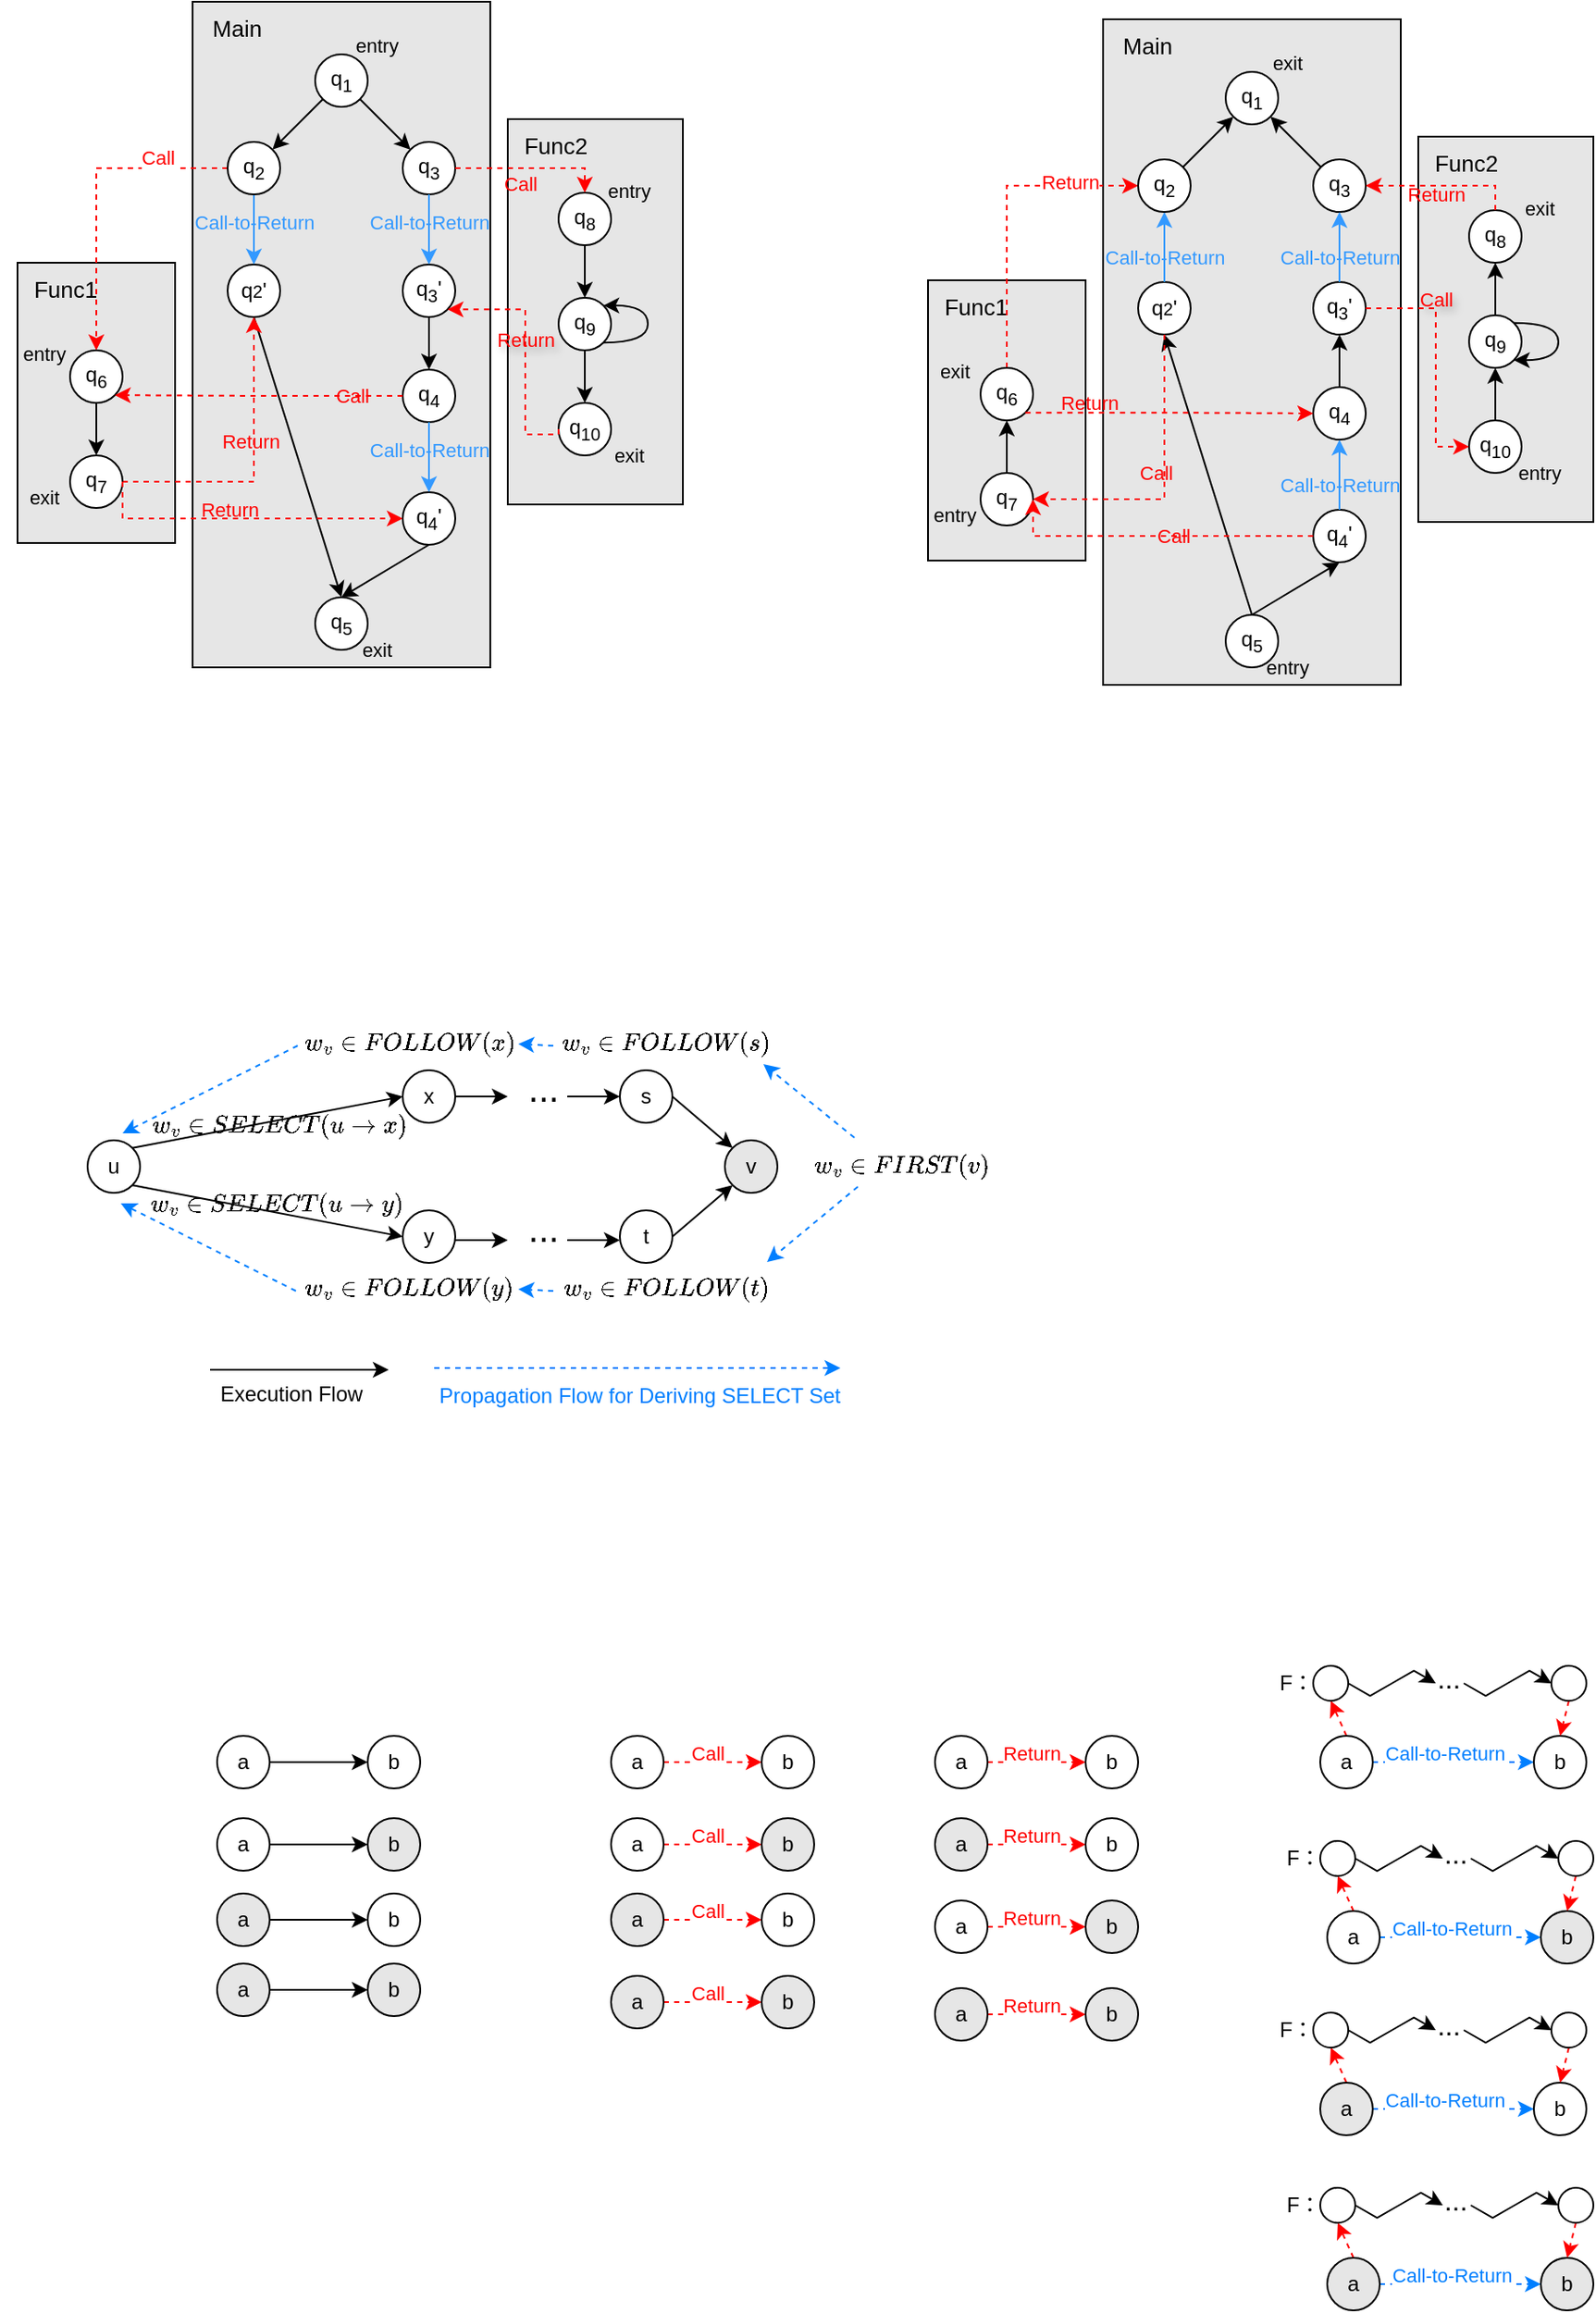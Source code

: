 <mxfile version="24.7.6">
  <diagram name="Page-1" id="A7k74kE_RhITa8ARLkci">
    <mxGraphModel dx="1026" dy="650" grid="1" gridSize="10" guides="1" tooltips="1" connect="1" arrows="1" fold="1" page="1" pageScale="1" pageWidth="827" pageHeight="1169" math="1" shadow="0">
      <root>
        <mxCell id="0" />
        <mxCell id="1" parent="0" />
        <mxCell id="d1ezA-FeV2UQNvriFKlT-59" value="" style="group" vertex="1" connectable="0" parent="1">
          <mxGeometry x="350" y="157" width="100" height="220" as="geometry" />
        </mxCell>
        <mxCell id="d1ezA-FeV2UQNvriFKlT-60" value="" style="rounded=0;whiteSpace=wrap;html=1;fillColor=#E6E6E6;" vertex="1" parent="d1ezA-FeV2UQNvriFKlT-59">
          <mxGeometry width="100.0" height="220.0" as="geometry" />
        </mxCell>
        <mxCell id="d1ezA-FeV2UQNvriFKlT-61" value="&lt;font style=&quot;font-size: 13px;&quot;&gt;Func2&lt;/font&gt;" style="text;html=1;align=center;verticalAlign=middle;resizable=0;points=[];autosize=1;strokeColor=none;fillColor=none;" vertex="1" parent="d1ezA-FeV2UQNvriFKlT-59">
          <mxGeometry x="-2.941" width="60" height="30" as="geometry" />
        </mxCell>
        <mxCell id="d1ezA-FeV2UQNvriFKlT-71" value="&lt;font style=&quot;font-size: 11px;&quot;&gt;entry&lt;/font&gt;" style="text;html=1;align=center;verticalAlign=middle;resizable=0;points=[];autosize=1;strokeColor=none;fillColor=none;" vertex="1" parent="d1ezA-FeV2UQNvriFKlT-59">
          <mxGeometry x="44" y="26" width="50" height="30" as="geometry" />
        </mxCell>
        <mxCell id="d1ezA-FeV2UQNvriFKlT-72" value="&lt;font style=&quot;font-size: 11px;&quot;&gt;exit&lt;/font&gt;" style="text;html=1;align=center;verticalAlign=middle;resizable=0;points=[];autosize=1;strokeColor=none;fillColor=none;" vertex="1" parent="d1ezA-FeV2UQNvriFKlT-59">
          <mxGeometry x="49" y="177" width="40" height="30" as="geometry" />
        </mxCell>
        <mxCell id="d1ezA-FeV2UQNvriFKlT-55" value="" style="group" vertex="1" connectable="0" parent="1">
          <mxGeometry x="70" y="239" width="90" height="180" as="geometry" />
        </mxCell>
        <mxCell id="d1ezA-FeV2UQNvriFKlT-56" value="" style="rounded=0;whiteSpace=wrap;html=1;fillColor=#E6E6E6;" vertex="1" parent="d1ezA-FeV2UQNvriFKlT-55">
          <mxGeometry width="90" height="160" as="geometry" />
        </mxCell>
        <mxCell id="d1ezA-FeV2UQNvriFKlT-57" value="&lt;font style=&quot;font-size: 13px;&quot;&gt;Func1&lt;/font&gt;" style="text;html=1;align=center;verticalAlign=middle;resizable=0;points=[];autosize=1;strokeColor=none;fillColor=none;" vertex="1" parent="d1ezA-FeV2UQNvriFKlT-55">
          <mxGeometry x="-2.647" width="60" height="30" as="geometry" />
        </mxCell>
        <mxCell id="d1ezA-FeV2UQNvriFKlT-69" value="&lt;font style=&quot;font-size: 11px;&quot;&gt;entry&lt;/font&gt;" style="text;html=1;align=center;verticalAlign=middle;resizable=0;points=[];autosize=1;strokeColor=none;fillColor=none;" vertex="1" parent="d1ezA-FeV2UQNvriFKlT-55">
          <mxGeometry x="-10" y="37" width="50" height="30" as="geometry" />
        </mxCell>
        <mxCell id="d1ezA-FeV2UQNvriFKlT-70" value="&lt;font style=&quot;font-size: 11px;&quot;&gt;exit&lt;/font&gt;" style="text;html=1;align=center;verticalAlign=middle;resizable=0;points=[];autosize=1;strokeColor=none;fillColor=none;" vertex="1" parent="d1ezA-FeV2UQNvriFKlT-55">
          <mxGeometry x="-5" y="119" width="40" height="30" as="geometry" />
        </mxCell>
        <mxCell id="d1ezA-FeV2UQNvriFKlT-53" value="" style="group" vertex="1" connectable="0" parent="1">
          <mxGeometry x="170" y="90" width="170" height="385" as="geometry" />
        </mxCell>
        <mxCell id="d1ezA-FeV2UQNvriFKlT-50" value="" style="rounded=0;whiteSpace=wrap;html=1;fillColor=#E6E6E6;" vertex="1" parent="d1ezA-FeV2UQNvriFKlT-53">
          <mxGeometry width="170" height="380.0" as="geometry" />
        </mxCell>
        <mxCell id="d1ezA-FeV2UQNvriFKlT-52" value="&lt;font style=&quot;font-size: 13px;&quot;&gt;Main&lt;/font&gt;" style="text;html=1;align=center;verticalAlign=middle;resizable=0;points=[];autosize=1;strokeColor=none;fillColor=none;" vertex="1" parent="d1ezA-FeV2UQNvriFKlT-53">
          <mxGeometry width="50" height="30" as="geometry" />
        </mxCell>
        <mxCell id="d1ezA-FeV2UQNvriFKlT-64" value="&lt;font style=&quot;font-size: 11px;&quot;&gt;entry&lt;/font&gt;" style="text;html=1;align=center;verticalAlign=middle;resizable=0;points=[];autosize=1;strokeColor=none;fillColor=none;" vertex="1" parent="d1ezA-FeV2UQNvriFKlT-53">
          <mxGeometry x="80" y="10" width="50" height="30" as="geometry" />
        </mxCell>
        <mxCell id="d1ezA-FeV2UQNvriFKlT-68" value="&lt;font style=&quot;font-size: 11px;&quot;&gt;exit&lt;/font&gt;" style="text;html=1;align=center;verticalAlign=middle;resizable=0;points=[];autosize=1;strokeColor=none;fillColor=none;" vertex="1" parent="d1ezA-FeV2UQNvriFKlT-53">
          <mxGeometry x="85" y="355" width="40" height="30" as="geometry" />
        </mxCell>
        <mxCell id="d1ezA-FeV2UQNvriFKlT-7" style="rounded=0;orthogonalLoop=1;jettySize=auto;html=1;exitX=0;exitY=1;exitDx=0;exitDy=0;entryX=1;entryY=0;entryDx=0;entryDy=0;" edge="1" parent="1" source="d1ezA-FeV2UQNvriFKlT-1" target="d1ezA-FeV2UQNvriFKlT-3">
          <mxGeometry relative="1" as="geometry" />
        </mxCell>
        <mxCell id="d1ezA-FeV2UQNvriFKlT-8" style="rounded=0;orthogonalLoop=1;jettySize=auto;html=1;exitX=1;exitY=1;exitDx=0;exitDy=0;entryX=0;entryY=0;entryDx=0;entryDy=0;" edge="1" parent="1" source="d1ezA-FeV2UQNvriFKlT-1" target="d1ezA-FeV2UQNvriFKlT-6">
          <mxGeometry relative="1" as="geometry" />
        </mxCell>
        <mxCell id="d1ezA-FeV2UQNvriFKlT-1" value="q&lt;sub&gt;1&lt;/sub&gt;" style="ellipse;whiteSpace=wrap;html=1;aspect=fixed;" vertex="1" parent="1">
          <mxGeometry x="240" y="120" width="30" height="30" as="geometry" />
        </mxCell>
        <mxCell id="d1ezA-FeV2UQNvriFKlT-22" style="rounded=0;orthogonalLoop=1;jettySize=auto;html=1;exitX=0.5;exitY=1;exitDx=0;exitDy=0;entryX=0.5;entryY=0;entryDx=0;entryDy=0;" edge="1" parent="1" source="d1ezA-FeV2UQNvriFKlT-2" target="d1ezA-FeV2UQNvriFKlT-21">
          <mxGeometry relative="1" as="geometry" />
        </mxCell>
        <mxCell id="d1ezA-FeV2UQNvriFKlT-2" value="q&lt;span style=&quot;font-size: 10px;&quot;&gt;2&lt;/span&gt;&#39;" style="ellipse;whiteSpace=wrap;html=1;aspect=fixed;" vertex="1" parent="1">
          <mxGeometry x="190" y="240" width="30" height="30" as="geometry" />
        </mxCell>
        <mxCell id="d1ezA-FeV2UQNvriFKlT-4" style="edgeStyle=orthogonalEdgeStyle;rounded=0;orthogonalLoop=1;jettySize=auto;html=1;exitX=0.5;exitY=1;exitDx=0;exitDy=0;entryX=0.5;entryY=0;entryDx=0;entryDy=0;strokeColor=#3399FF;" edge="1" parent="1" source="d1ezA-FeV2UQNvriFKlT-3" target="d1ezA-FeV2UQNvriFKlT-2">
          <mxGeometry relative="1" as="geometry" />
        </mxCell>
        <mxCell id="d1ezA-FeV2UQNvriFKlT-5" value="&lt;font color=&quot;#3399ff&quot;&gt;Call-to-Return&lt;/font&gt;" style="edgeLabel;html=1;align=center;verticalAlign=middle;resizable=0;points=[];labelBackgroundColor=none;" vertex="1" connectable="0" parent="d1ezA-FeV2UQNvriFKlT-4">
          <mxGeometry x="-0.25" relative="1" as="geometry">
            <mxPoint y="1" as="offset" />
          </mxGeometry>
        </mxCell>
        <mxCell id="d1ezA-FeV2UQNvriFKlT-32" style="edgeStyle=orthogonalEdgeStyle;rounded=0;orthogonalLoop=1;jettySize=auto;html=1;exitX=0;exitY=0.5;exitDx=0;exitDy=0;entryX=0.5;entryY=0;entryDx=0;entryDy=0;dashed=1;strokeColor=#FF0000;" edge="1" parent="1" source="d1ezA-FeV2UQNvriFKlT-3" target="d1ezA-FeV2UQNvriFKlT-28">
          <mxGeometry relative="1" as="geometry" />
        </mxCell>
        <mxCell id="d1ezA-FeV2UQNvriFKlT-34" value="&lt;font color=&quot;#ff0000&quot;&gt;Call&lt;/font&gt;" style="edgeLabel;html=1;align=center;verticalAlign=middle;resizable=0;points=[];" vertex="1" connectable="0" parent="d1ezA-FeV2UQNvriFKlT-32">
          <mxGeometry x="0.178" y="2" relative="1" as="geometry">
            <mxPoint x="33" y="-37" as="offset" />
          </mxGeometry>
        </mxCell>
        <mxCell id="d1ezA-FeV2UQNvriFKlT-3" value="q&lt;sub&gt;2&lt;/sub&gt;" style="ellipse;whiteSpace=wrap;html=1;aspect=fixed;" vertex="1" parent="1">
          <mxGeometry x="190" y="170" width="30" height="30" as="geometry" />
        </mxCell>
        <mxCell id="d1ezA-FeV2UQNvriFKlT-6" value="q&lt;sub&gt;3&lt;/sub&gt;" style="ellipse;whiteSpace=wrap;html=1;aspect=fixed;" vertex="1" parent="1">
          <mxGeometry x="290" y="170" width="30" height="30" as="geometry" />
        </mxCell>
        <mxCell id="d1ezA-FeV2UQNvriFKlT-16" style="edgeStyle=orthogonalEdgeStyle;rounded=0;orthogonalLoop=1;jettySize=auto;html=1;exitX=0.5;exitY=1;exitDx=0;exitDy=0;entryX=0.5;entryY=0;entryDx=0;entryDy=0;" edge="1" parent="1" source="d1ezA-FeV2UQNvriFKlT-10" target="d1ezA-FeV2UQNvriFKlT-14">
          <mxGeometry relative="1" as="geometry" />
        </mxCell>
        <mxCell id="d1ezA-FeV2UQNvriFKlT-10" value="q&lt;sub&gt;3&lt;/sub&gt;&#39;" style="ellipse;whiteSpace=wrap;html=1;aspect=fixed;" vertex="1" parent="1">
          <mxGeometry x="290" y="240" width="30" height="30" as="geometry" />
        </mxCell>
        <mxCell id="d1ezA-FeV2UQNvriFKlT-14" value="q&lt;sub&gt;4&lt;/sub&gt;" style="ellipse;whiteSpace=wrap;html=1;aspect=fixed;" vertex="1" parent="1">
          <mxGeometry x="290" y="300" width="30" height="30" as="geometry" />
        </mxCell>
        <mxCell id="d1ezA-FeV2UQNvriFKlT-23" style="rounded=0;orthogonalLoop=1;jettySize=auto;html=1;exitX=0.5;exitY=1;exitDx=0;exitDy=0;entryX=0.5;entryY=0;entryDx=0;entryDy=0;" edge="1" parent="1" source="d1ezA-FeV2UQNvriFKlT-15" target="d1ezA-FeV2UQNvriFKlT-21">
          <mxGeometry relative="1" as="geometry" />
        </mxCell>
        <mxCell id="d1ezA-FeV2UQNvriFKlT-15" value="q&lt;sub&gt;4&lt;/sub&gt;&#39;" style="ellipse;whiteSpace=wrap;html=1;aspect=fixed;" vertex="1" parent="1">
          <mxGeometry x="290" y="370" width="30" height="30" as="geometry" />
        </mxCell>
        <mxCell id="d1ezA-FeV2UQNvriFKlT-17" style="edgeStyle=orthogonalEdgeStyle;rounded=0;orthogonalLoop=1;jettySize=auto;html=1;exitX=0.5;exitY=1;exitDx=0;exitDy=0;entryX=0.5;entryY=0;entryDx=0;entryDy=0;strokeColor=#3399FF;" edge="1" parent="1" source="d1ezA-FeV2UQNvriFKlT-6" target="d1ezA-FeV2UQNvriFKlT-10">
          <mxGeometry relative="1" as="geometry">
            <mxPoint x="215" y="210" as="sourcePoint" />
            <mxPoint x="215" y="250" as="targetPoint" />
          </mxGeometry>
        </mxCell>
        <mxCell id="d1ezA-FeV2UQNvriFKlT-18" value="&lt;font color=&quot;#3399ff&quot;&gt;Call-to-Return&lt;/font&gt;" style="edgeLabel;html=1;align=center;verticalAlign=middle;resizable=0;points=[];labelBackgroundColor=none;" vertex="1" connectable="0" parent="d1ezA-FeV2UQNvriFKlT-17">
          <mxGeometry x="-0.25" relative="1" as="geometry">
            <mxPoint y="1" as="offset" />
          </mxGeometry>
        </mxCell>
        <mxCell id="d1ezA-FeV2UQNvriFKlT-19" style="edgeStyle=orthogonalEdgeStyle;rounded=0;orthogonalLoop=1;jettySize=auto;html=1;exitX=0.5;exitY=1;exitDx=0;exitDy=0;entryX=0.5;entryY=0;entryDx=0;entryDy=0;strokeColor=#3399FF;" edge="1" parent="1" source="d1ezA-FeV2UQNvriFKlT-14" target="d1ezA-FeV2UQNvriFKlT-15">
          <mxGeometry relative="1" as="geometry">
            <mxPoint x="225" y="220" as="sourcePoint" />
            <mxPoint x="225" y="260" as="targetPoint" />
          </mxGeometry>
        </mxCell>
        <mxCell id="d1ezA-FeV2UQNvriFKlT-20" value="&lt;font color=&quot;#3399ff&quot;&gt;Call-to-Return&lt;/font&gt;" style="edgeLabel;html=1;align=center;verticalAlign=middle;resizable=0;points=[];labelBackgroundColor=none;" vertex="1" connectable="0" parent="d1ezA-FeV2UQNvriFKlT-19">
          <mxGeometry x="-0.25" relative="1" as="geometry">
            <mxPoint y="1" as="offset" />
          </mxGeometry>
        </mxCell>
        <mxCell id="d1ezA-FeV2UQNvriFKlT-21" value="q&lt;sub&gt;5&lt;/sub&gt;" style="ellipse;whiteSpace=wrap;html=1;aspect=fixed;" vertex="1" parent="1">
          <mxGeometry x="240" y="430" width="30" height="30" as="geometry" />
        </mxCell>
        <mxCell id="d1ezA-FeV2UQNvriFKlT-27" style="edgeStyle=orthogonalEdgeStyle;rounded=0;orthogonalLoop=1;jettySize=auto;html=1;exitX=0.5;exitY=1;exitDx=0;exitDy=0;entryX=0.5;entryY=0;entryDx=0;entryDy=0;" edge="1" parent="1" source="d1ezA-FeV2UQNvriFKlT-28" target="d1ezA-FeV2UQNvriFKlT-29">
          <mxGeometry relative="1" as="geometry" />
        </mxCell>
        <mxCell id="d1ezA-FeV2UQNvriFKlT-28" value="q&lt;sub&gt;6&lt;/sub&gt;" style="ellipse;whiteSpace=wrap;html=1;aspect=fixed;" vertex="1" parent="1">
          <mxGeometry x="100" y="289" width="30" height="30" as="geometry" />
        </mxCell>
        <mxCell id="d1ezA-FeV2UQNvriFKlT-33" style="edgeStyle=orthogonalEdgeStyle;rounded=0;orthogonalLoop=1;jettySize=auto;html=1;exitX=1;exitY=0.5;exitDx=0;exitDy=0;entryX=0.5;entryY=1;entryDx=0;entryDy=0;dashed=1;strokeColor=#FF0000;" edge="1" parent="1" source="d1ezA-FeV2UQNvriFKlT-29" target="d1ezA-FeV2UQNvriFKlT-2">
          <mxGeometry relative="1" as="geometry" />
        </mxCell>
        <mxCell id="d1ezA-FeV2UQNvriFKlT-35" value="&lt;font color=&quot;#ff0000&quot;&gt;Return&lt;/font&gt;" style="edgeLabel;html=1;align=center;verticalAlign=middle;resizable=0;points=[];labelBackgroundColor=none;" vertex="1" connectable="0" parent="d1ezA-FeV2UQNvriFKlT-33">
          <mxGeometry x="-0.565" relative="1" as="geometry">
            <mxPoint x="36" y="-23" as="offset" />
          </mxGeometry>
        </mxCell>
        <mxCell id="d1ezA-FeV2UQNvriFKlT-29" value="q&lt;sub&gt;7&lt;/sub&gt;" style="ellipse;whiteSpace=wrap;html=1;aspect=fixed;" vertex="1" parent="1">
          <mxGeometry x="100" y="349" width="30" height="30" as="geometry" />
        </mxCell>
        <mxCell id="d1ezA-FeV2UQNvriFKlT-36" style="edgeStyle=orthogonalEdgeStyle;rounded=0;orthogonalLoop=1;jettySize=auto;html=1;exitX=1;exitY=0.5;exitDx=0;exitDy=0;entryX=0;entryY=0.5;entryDx=0;entryDy=0;dashed=1;strokeColor=#FF0000;" edge="1" parent="1" source="d1ezA-FeV2UQNvriFKlT-29" target="d1ezA-FeV2UQNvriFKlT-15">
          <mxGeometry relative="1" as="geometry">
            <mxPoint x="150" y="385" as="sourcePoint" />
            <mxPoint x="215" y="280" as="targetPoint" />
            <Array as="points">
              <mxPoint x="130" y="385" />
            </Array>
          </mxGeometry>
        </mxCell>
        <mxCell id="d1ezA-FeV2UQNvriFKlT-37" value="&lt;font color=&quot;#ff0000&quot;&gt;Return&lt;/font&gt;" style="edgeLabel;html=1;align=center;verticalAlign=middle;resizable=0;points=[];labelBackgroundColor=none;" vertex="1" connectable="0" parent="d1ezA-FeV2UQNvriFKlT-36">
          <mxGeometry x="-0.565" relative="1" as="geometry">
            <mxPoint x="42" y="-5" as="offset" />
          </mxGeometry>
        </mxCell>
        <mxCell id="d1ezA-FeV2UQNvriFKlT-38" style="edgeStyle=orthogonalEdgeStyle;rounded=0;orthogonalLoop=1;jettySize=auto;html=1;exitX=0;exitY=0.5;exitDx=0;exitDy=0;entryX=1;entryY=1;entryDx=0;entryDy=0;dashed=1;strokeColor=#FF0000;" edge="1" parent="1" source="d1ezA-FeV2UQNvriFKlT-14" target="d1ezA-FeV2UQNvriFKlT-28">
          <mxGeometry relative="1" as="geometry">
            <mxPoint x="200" y="195" as="sourcePoint" />
            <mxPoint x="135" y="310" as="targetPoint" />
          </mxGeometry>
        </mxCell>
        <mxCell id="d1ezA-FeV2UQNvriFKlT-39" value="&lt;font color=&quot;#ff0000&quot;&gt;Call&lt;/font&gt;" style="edgeLabel;html=1;align=center;verticalAlign=middle;resizable=0;points=[];labelBackgroundColor=none;" vertex="1" connectable="0" parent="d1ezA-FeV2UQNvriFKlT-38">
          <mxGeometry x="0.178" y="2" relative="1" as="geometry">
            <mxPoint x="67" y="-2" as="offset" />
          </mxGeometry>
        </mxCell>
        <mxCell id="d1ezA-FeV2UQNvriFKlT-43" style="edgeStyle=orthogonalEdgeStyle;rounded=0;orthogonalLoop=1;jettySize=auto;html=1;exitX=0.5;exitY=1;exitDx=0;exitDy=0;entryX=0.5;entryY=0;entryDx=0;entryDy=0;" edge="1" parent="1" source="d1ezA-FeV2UQNvriFKlT-40" target="d1ezA-FeV2UQNvriFKlT-41">
          <mxGeometry relative="1" as="geometry" />
        </mxCell>
        <mxCell id="d1ezA-FeV2UQNvriFKlT-40" value="q&lt;sub&gt;8&lt;/sub&gt;" style="ellipse;whiteSpace=wrap;html=1;aspect=fixed;" vertex="1" parent="1">
          <mxGeometry x="379" y="199" width="30" height="30" as="geometry" />
        </mxCell>
        <mxCell id="d1ezA-FeV2UQNvriFKlT-44" style="edgeStyle=orthogonalEdgeStyle;rounded=0;orthogonalLoop=1;jettySize=auto;html=1;exitX=0.5;exitY=1;exitDx=0;exitDy=0;entryX=0.5;entryY=0;entryDx=0;entryDy=0;" edge="1" parent="1" source="d1ezA-FeV2UQNvriFKlT-41" target="d1ezA-FeV2UQNvriFKlT-42">
          <mxGeometry relative="1" as="geometry" />
        </mxCell>
        <mxCell id="d1ezA-FeV2UQNvriFKlT-41" value="q&lt;sub&gt;9&lt;/sub&gt;" style="ellipse;whiteSpace=wrap;html=1;aspect=fixed;" vertex="1" parent="1">
          <mxGeometry x="379" y="259" width="30" height="30" as="geometry" />
        </mxCell>
        <mxCell id="d1ezA-FeV2UQNvriFKlT-42" value="q&lt;sub&gt;10&lt;/sub&gt;" style="ellipse;whiteSpace=wrap;html=1;aspect=fixed;" vertex="1" parent="1">
          <mxGeometry x="379" y="319" width="30" height="30" as="geometry" />
        </mxCell>
        <mxCell id="d1ezA-FeV2UQNvriFKlT-45" style="edgeStyle=orthogonalEdgeStyle;rounded=0;orthogonalLoop=1;jettySize=auto;html=1;exitX=1;exitY=1;exitDx=0;exitDy=0;entryX=1;entryY=0;entryDx=0;entryDy=0;curved=1;" edge="1" parent="1" source="d1ezA-FeV2UQNvriFKlT-41" target="d1ezA-FeV2UQNvriFKlT-41">
          <mxGeometry relative="1" as="geometry">
            <Array as="points">
              <mxPoint x="430" y="285" />
              <mxPoint x="430" y="263" />
            </Array>
          </mxGeometry>
        </mxCell>
        <mxCell id="d1ezA-FeV2UQNvriFKlT-46" style="edgeStyle=orthogonalEdgeStyle;rounded=0;orthogonalLoop=1;jettySize=auto;html=1;exitX=1;exitY=0.5;exitDx=0;exitDy=0;entryX=0.5;entryY=0;entryDx=0;entryDy=0;dashed=1;strokeColor=#FF0000;" edge="1" parent="1" source="d1ezA-FeV2UQNvriFKlT-6" target="d1ezA-FeV2UQNvriFKlT-40">
          <mxGeometry relative="1" as="geometry">
            <mxPoint x="200" y="195" as="sourcePoint" />
            <mxPoint x="135" y="310" as="targetPoint" />
            <Array as="points">
              <mxPoint x="394" y="185" />
            </Array>
          </mxGeometry>
        </mxCell>
        <mxCell id="d1ezA-FeV2UQNvriFKlT-47" value="&lt;font color=&quot;#ff0000&quot;&gt;Call&lt;/font&gt;" style="edgeLabel;html=1;align=center;verticalAlign=middle;resizable=0;points=[];labelBackgroundColor=none;" vertex="1" connectable="0" parent="d1ezA-FeV2UQNvriFKlT-46">
          <mxGeometry x="0.178" y="2" relative="1" as="geometry">
            <mxPoint x="-15" y="11" as="offset" />
          </mxGeometry>
        </mxCell>
        <mxCell id="d1ezA-FeV2UQNvriFKlT-48" style="edgeStyle=orthogonalEdgeStyle;rounded=0;orthogonalLoop=1;jettySize=auto;html=1;exitX=0;exitY=0.5;exitDx=0;exitDy=0;entryX=1;entryY=1;entryDx=0;entryDy=0;dashed=1;strokeColor=#FF0000;" edge="1" parent="1" source="d1ezA-FeV2UQNvriFKlT-42" target="d1ezA-FeV2UQNvriFKlT-10">
          <mxGeometry relative="1" as="geometry">
            <mxPoint x="330" y="195" as="sourcePoint" />
            <mxPoint x="424" y="212" as="targetPoint" />
            <Array as="points">
              <mxPoint x="379" y="337" />
              <mxPoint x="360" y="337" />
              <mxPoint x="360" y="266" />
            </Array>
          </mxGeometry>
        </mxCell>
        <mxCell id="d1ezA-FeV2UQNvriFKlT-49" value="&lt;font color=&quot;#ff0000&quot;&gt;Return&lt;/font&gt;" style="edgeLabel;html=1;align=center;verticalAlign=middle;resizable=0;points=[];textShadow=1;labelBackgroundColor=none;" vertex="1" connectable="0" parent="d1ezA-FeV2UQNvriFKlT-48">
          <mxGeometry x="0.178" y="2" relative="1" as="geometry">
            <mxPoint x="2" y="5" as="offset" />
          </mxGeometry>
        </mxCell>
        <mxCell id="d1ezA-FeV2UQNvriFKlT-128" value="" style="group" vertex="1" connectable="0" parent="1">
          <mxGeometry x="870" y="167" width="100" height="220" as="geometry" />
        </mxCell>
        <mxCell id="d1ezA-FeV2UQNvriFKlT-129" value="" style="rounded=0;whiteSpace=wrap;html=1;fillColor=#E6E6E6;" vertex="1" parent="d1ezA-FeV2UQNvriFKlT-128">
          <mxGeometry width="100.0" height="220.0" as="geometry" />
        </mxCell>
        <mxCell id="d1ezA-FeV2UQNvriFKlT-130" value="&lt;font style=&quot;font-size: 13px;&quot;&gt;Func2&lt;/font&gt;" style="text;html=1;align=center;verticalAlign=middle;resizable=0;points=[];autosize=1;strokeColor=none;fillColor=none;" vertex="1" parent="d1ezA-FeV2UQNvriFKlT-128">
          <mxGeometry x="-2.941" width="60" height="30" as="geometry" />
        </mxCell>
        <mxCell id="d1ezA-FeV2UQNvriFKlT-131" value="&lt;font style=&quot;font-size: 11px;&quot;&gt;exit&lt;/font&gt;" style="text;html=1;align=center;verticalAlign=middle;resizable=0;points=[];autosize=1;strokeColor=none;fillColor=none;" vertex="1" parent="d1ezA-FeV2UQNvriFKlT-128">
          <mxGeometry x="49" y="26" width="40" height="30" as="geometry" />
        </mxCell>
        <mxCell id="d1ezA-FeV2UQNvriFKlT-132" value="&lt;font style=&quot;font-size: 11px;&quot;&gt;entry&lt;/font&gt;" style="text;html=1;align=center;verticalAlign=middle;resizable=0;points=[];autosize=1;strokeColor=none;fillColor=none;" vertex="1" parent="d1ezA-FeV2UQNvriFKlT-128">
          <mxGeometry x="44" y="177" width="50" height="30" as="geometry" />
        </mxCell>
        <mxCell id="d1ezA-FeV2UQNvriFKlT-133" value="" style="group" vertex="1" connectable="0" parent="1">
          <mxGeometry x="590" y="249" width="90" height="180" as="geometry" />
        </mxCell>
        <mxCell id="d1ezA-FeV2UQNvriFKlT-134" value="" style="rounded=0;whiteSpace=wrap;html=1;fillColor=#E6E6E6;" vertex="1" parent="d1ezA-FeV2UQNvriFKlT-133">
          <mxGeometry width="90" height="160" as="geometry" />
        </mxCell>
        <mxCell id="d1ezA-FeV2UQNvriFKlT-135" value="&lt;font style=&quot;font-size: 13px;&quot;&gt;Func1&lt;/font&gt;" style="text;html=1;align=center;verticalAlign=middle;resizable=0;points=[];autosize=1;strokeColor=none;fillColor=none;" vertex="1" parent="d1ezA-FeV2UQNvriFKlT-133">
          <mxGeometry x="-2.647" width="60" height="30" as="geometry" />
        </mxCell>
        <mxCell id="d1ezA-FeV2UQNvriFKlT-136" value="&lt;font style=&quot;font-size: 11px;&quot;&gt;exit&lt;/font&gt;" style="text;html=1;align=center;verticalAlign=middle;resizable=0;points=[];autosize=1;strokeColor=none;fillColor=none;" vertex="1" parent="d1ezA-FeV2UQNvriFKlT-133">
          <mxGeometry x="-5" y="37" width="40" height="30" as="geometry" />
        </mxCell>
        <mxCell id="d1ezA-FeV2UQNvriFKlT-137" value="&lt;font style=&quot;font-size: 11px;&quot;&gt;entry&lt;/font&gt;" style="text;html=1;align=center;verticalAlign=middle;resizable=0;points=[];autosize=1;strokeColor=none;fillColor=none;" vertex="1" parent="d1ezA-FeV2UQNvriFKlT-133">
          <mxGeometry x="-10" y="119" width="50" height="30" as="geometry" />
        </mxCell>
        <mxCell id="d1ezA-FeV2UQNvriFKlT-138" value="" style="group" vertex="1" connectable="0" parent="1">
          <mxGeometry x="690" y="100" width="170" height="385" as="geometry" />
        </mxCell>
        <mxCell id="d1ezA-FeV2UQNvriFKlT-139" value="" style="rounded=0;whiteSpace=wrap;html=1;fillColor=#E6E6E6;" vertex="1" parent="d1ezA-FeV2UQNvriFKlT-138">
          <mxGeometry width="170" height="380.0" as="geometry" />
        </mxCell>
        <mxCell id="d1ezA-FeV2UQNvriFKlT-140" value="&lt;font style=&quot;font-size: 13px;&quot;&gt;Main&lt;/font&gt;" style="text;html=1;align=center;verticalAlign=middle;resizable=0;points=[];autosize=1;strokeColor=none;fillColor=none;" vertex="1" parent="d1ezA-FeV2UQNvriFKlT-138">
          <mxGeometry width="50" height="30" as="geometry" />
        </mxCell>
        <mxCell id="d1ezA-FeV2UQNvriFKlT-141" value="&lt;font style=&quot;font-size: 11px;&quot;&gt;exit&lt;/font&gt;" style="text;html=1;align=center;verticalAlign=middle;resizable=0;points=[];autosize=1;strokeColor=none;fillColor=none;" vertex="1" parent="d1ezA-FeV2UQNvriFKlT-138">
          <mxGeometry x="85" y="10" width="40" height="30" as="geometry" />
        </mxCell>
        <mxCell id="d1ezA-FeV2UQNvriFKlT-142" value="&lt;font style=&quot;font-size: 11px;&quot;&gt;entry&lt;/font&gt;" style="text;html=1;align=center;verticalAlign=middle;resizable=0;points=[];autosize=1;strokeColor=none;fillColor=none;" vertex="1" parent="d1ezA-FeV2UQNvriFKlT-138">
          <mxGeometry x="80" y="355" width="50" height="30" as="geometry" />
        </mxCell>
        <mxCell id="d1ezA-FeV2UQNvriFKlT-144" style="rounded=0;orthogonalLoop=1;jettySize=auto;html=1;entryX=1;entryY=1;entryDx=0;entryDy=0;exitX=0;exitY=0;exitDx=0;exitDy=0;" edge="1" parent="1" source="d1ezA-FeV2UQNvriFKlT-153" target="d1ezA-FeV2UQNvriFKlT-145">
          <mxGeometry relative="1" as="geometry">
            <mxPoint x="930" y="100" as="sourcePoint" />
          </mxGeometry>
        </mxCell>
        <mxCell id="d1ezA-FeV2UQNvriFKlT-145" value="q&lt;sub&gt;1&lt;/sub&gt;" style="ellipse;whiteSpace=wrap;html=1;aspect=fixed;" vertex="1" parent="1">
          <mxGeometry x="760" y="130" width="30" height="30" as="geometry" />
        </mxCell>
        <mxCell id="d1ezA-FeV2UQNvriFKlT-146" style="rounded=0;orthogonalLoop=1;jettySize=auto;html=1;entryX=0.5;entryY=1;entryDx=0;entryDy=0;exitX=0.5;exitY=0;exitDx=0;exitDy=0;" edge="1" parent="1" source="d1ezA-FeV2UQNvriFKlT-163" target="d1ezA-FeV2UQNvriFKlT-147">
          <mxGeometry relative="1" as="geometry">
            <mxPoint x="690" y="611" as="sourcePoint" />
          </mxGeometry>
        </mxCell>
        <mxCell id="d1ezA-FeV2UQNvriFKlT-147" value="q&lt;span style=&quot;font-size: 10px;&quot;&gt;2&lt;/span&gt;&#39;" style="ellipse;whiteSpace=wrap;html=1;aspect=fixed;" vertex="1" parent="1">
          <mxGeometry x="710" y="250" width="30" height="30" as="geometry" />
        </mxCell>
        <mxCell id="d1ezA-FeV2UQNvriFKlT-148" style="edgeStyle=orthogonalEdgeStyle;rounded=0;orthogonalLoop=1;jettySize=auto;html=1;entryX=0.5;entryY=1;entryDx=0;entryDy=0;strokeColor=#3399FF;exitX=0.5;exitY=0;exitDx=0;exitDy=0;" edge="1" parent="1" source="d1ezA-FeV2UQNvriFKlT-147" target="d1ezA-FeV2UQNvriFKlT-152">
          <mxGeometry relative="1" as="geometry">
            <mxPoint x="940" y="90" as="sourcePoint" />
          </mxGeometry>
        </mxCell>
        <mxCell id="d1ezA-FeV2UQNvriFKlT-149" value="&lt;font color=&quot;#3399ff&quot;&gt;Call-to-Return&lt;/font&gt;" style="edgeLabel;html=1;align=center;verticalAlign=middle;resizable=0;points=[];labelBackgroundColor=none;" vertex="1" connectable="0" parent="d1ezA-FeV2UQNvriFKlT-148">
          <mxGeometry x="-0.25" relative="1" as="geometry">
            <mxPoint y="1" as="offset" />
          </mxGeometry>
        </mxCell>
        <mxCell id="d1ezA-FeV2UQNvriFKlT-150" style="edgeStyle=orthogonalEdgeStyle;rounded=0;orthogonalLoop=1;jettySize=auto;html=1;entryX=0;entryY=0.5;entryDx=0;entryDy=0;dashed=1;strokeColor=#FF0000;exitX=0.5;exitY=0;exitDx=0;exitDy=0;" edge="1" parent="1" source="d1ezA-FeV2UQNvriFKlT-165" target="d1ezA-FeV2UQNvriFKlT-152">
          <mxGeometry relative="1" as="geometry">
            <mxPoint x="590" y="190" as="sourcePoint" />
          </mxGeometry>
        </mxCell>
        <mxCell id="d1ezA-FeV2UQNvriFKlT-151" value="&lt;font color=&quot;#ff0000&quot;&gt;Return&lt;/font&gt;" style="edgeLabel;html=1;align=center;verticalAlign=middle;resizable=0;points=[];" vertex="1" connectable="0" parent="d1ezA-FeV2UQNvriFKlT-150">
          <mxGeometry x="0.178" y="2" relative="1" as="geometry">
            <mxPoint x="34" as="offset" />
          </mxGeometry>
        </mxCell>
        <mxCell id="d1ezA-FeV2UQNvriFKlT-183" style="rounded=0;orthogonalLoop=1;jettySize=auto;html=1;exitX=1;exitY=0;exitDx=0;exitDy=0;entryX=0;entryY=1;entryDx=0;entryDy=0;" edge="1" parent="1" source="d1ezA-FeV2UQNvriFKlT-152" target="d1ezA-FeV2UQNvriFKlT-145">
          <mxGeometry relative="1" as="geometry" />
        </mxCell>
        <mxCell id="d1ezA-FeV2UQNvriFKlT-152" value="q&lt;sub&gt;2&lt;/sub&gt;" style="ellipse;whiteSpace=wrap;html=1;aspect=fixed;" vertex="1" parent="1">
          <mxGeometry x="710" y="180" width="30" height="30" as="geometry" />
        </mxCell>
        <mxCell id="d1ezA-FeV2UQNvriFKlT-153" value="q&lt;sub&gt;3&lt;/sub&gt;" style="ellipse;whiteSpace=wrap;html=1;aspect=fixed;" vertex="1" parent="1">
          <mxGeometry x="810" y="180" width="30" height="30" as="geometry" />
        </mxCell>
        <mxCell id="d1ezA-FeV2UQNvriFKlT-154" style="edgeStyle=orthogonalEdgeStyle;rounded=0;orthogonalLoop=1;jettySize=auto;html=1;entryX=0.5;entryY=1;entryDx=0;entryDy=0;exitX=0.5;exitY=0;exitDx=0;exitDy=0;" edge="1" parent="1" source="d1ezA-FeV2UQNvriFKlT-156" target="d1ezA-FeV2UQNvriFKlT-155">
          <mxGeometry relative="1" as="geometry">
            <mxPoint x="970" y="510" as="sourcePoint" />
          </mxGeometry>
        </mxCell>
        <mxCell id="d1ezA-FeV2UQNvriFKlT-155" value="q&lt;sub&gt;3&lt;/sub&gt;&#39;" style="ellipse;whiteSpace=wrap;html=1;aspect=fixed;" vertex="1" parent="1">
          <mxGeometry x="810" y="250" width="30" height="30" as="geometry" />
        </mxCell>
        <mxCell id="d1ezA-FeV2UQNvriFKlT-156" value="q&lt;sub&gt;4&lt;/sub&gt;" style="ellipse;whiteSpace=wrap;html=1;aspect=fixed;" vertex="1" parent="1">
          <mxGeometry x="810" y="310" width="30" height="30" as="geometry" />
        </mxCell>
        <mxCell id="d1ezA-FeV2UQNvriFKlT-157" style="rounded=0;orthogonalLoop=1;jettySize=auto;html=1;exitX=0.5;exitY=0;exitDx=0;exitDy=0;entryX=0.5;entryY=1;entryDx=0;entryDy=0;" edge="1" parent="1" source="d1ezA-FeV2UQNvriFKlT-163" target="d1ezA-FeV2UQNvriFKlT-158">
          <mxGeometry relative="1" as="geometry">
            <mxPoint x="890" y="550" as="targetPoint" />
          </mxGeometry>
        </mxCell>
        <mxCell id="d1ezA-FeV2UQNvriFKlT-158" value="q&lt;sub&gt;4&lt;/sub&gt;&#39;" style="ellipse;whiteSpace=wrap;html=1;aspect=fixed;" vertex="1" parent="1">
          <mxGeometry x="810" y="380" width="30" height="30" as="geometry" />
        </mxCell>
        <mxCell id="d1ezA-FeV2UQNvriFKlT-159" style="edgeStyle=orthogonalEdgeStyle;rounded=0;orthogonalLoop=1;jettySize=auto;html=1;exitX=0.5;exitY=0;exitDx=0;exitDy=0;strokeColor=#3399FF;entryX=0.5;entryY=1;entryDx=0;entryDy=0;" edge="1" parent="1" source="d1ezA-FeV2UQNvriFKlT-155" target="d1ezA-FeV2UQNvriFKlT-153">
          <mxGeometry relative="1" as="geometry">
            <mxPoint x="735" y="220" as="sourcePoint" />
            <mxPoint x="1050" y="90" as="targetPoint" />
          </mxGeometry>
        </mxCell>
        <mxCell id="d1ezA-FeV2UQNvriFKlT-160" value="&lt;font color=&quot;#3399ff&quot;&gt;Call-to-Return&lt;/font&gt;" style="edgeLabel;html=1;align=center;verticalAlign=middle;resizable=0;points=[];labelBackgroundColor=none;" vertex="1" connectable="0" parent="d1ezA-FeV2UQNvriFKlT-159">
          <mxGeometry x="-0.25" relative="1" as="geometry">
            <mxPoint y="1" as="offset" />
          </mxGeometry>
        </mxCell>
        <mxCell id="d1ezA-FeV2UQNvriFKlT-161" style="edgeStyle=orthogonalEdgeStyle;rounded=0;orthogonalLoop=1;jettySize=auto;html=1;exitX=0.5;exitY=0;exitDx=0;exitDy=0;strokeColor=#3399FF;entryX=0.5;entryY=1;entryDx=0;entryDy=0;" edge="1" parent="1" source="d1ezA-FeV2UQNvriFKlT-158" target="d1ezA-FeV2UQNvriFKlT-156">
          <mxGeometry relative="1" as="geometry">
            <mxPoint x="745" y="230" as="sourcePoint" />
            <mxPoint x="940" y="460" as="targetPoint" />
          </mxGeometry>
        </mxCell>
        <mxCell id="d1ezA-FeV2UQNvriFKlT-162" value="&lt;font color=&quot;#3399ff&quot;&gt;Call-to-Return&lt;/font&gt;" style="edgeLabel;html=1;align=center;verticalAlign=middle;resizable=0;points=[];labelBackgroundColor=none;" vertex="1" connectable="0" parent="d1ezA-FeV2UQNvriFKlT-161">
          <mxGeometry x="-0.25" relative="1" as="geometry">
            <mxPoint y="1" as="offset" />
          </mxGeometry>
        </mxCell>
        <mxCell id="d1ezA-FeV2UQNvriFKlT-163" value="q&lt;sub&gt;5&lt;/sub&gt;" style="ellipse;whiteSpace=wrap;html=1;aspect=fixed;" vertex="1" parent="1">
          <mxGeometry x="760" y="440" width="30" height="30" as="geometry" />
        </mxCell>
        <mxCell id="d1ezA-FeV2UQNvriFKlT-164" style="edgeStyle=orthogonalEdgeStyle;rounded=0;orthogonalLoop=1;jettySize=auto;html=1;entryX=0.5;entryY=1;entryDx=0;entryDy=0;exitX=0.5;exitY=0;exitDx=0;exitDy=0;" edge="1" parent="1" source="d1ezA-FeV2UQNvriFKlT-168" target="d1ezA-FeV2UQNvriFKlT-165">
          <mxGeometry relative="1" as="geometry">
            <mxPoint x="550" y="340" as="sourcePoint" />
          </mxGeometry>
        </mxCell>
        <mxCell id="d1ezA-FeV2UQNvriFKlT-165" value="q&lt;sub&gt;6&lt;/sub&gt;" style="ellipse;whiteSpace=wrap;html=1;aspect=fixed;" vertex="1" parent="1">
          <mxGeometry x="620" y="299" width="30" height="30" as="geometry" />
        </mxCell>
        <mxCell id="d1ezA-FeV2UQNvriFKlT-166" style="edgeStyle=orthogonalEdgeStyle;rounded=0;orthogonalLoop=1;jettySize=auto;html=1;exitX=0.5;exitY=1;exitDx=0;exitDy=0;dashed=1;strokeColor=#FF0000;entryX=1;entryY=0.5;entryDx=0;entryDy=0;" edge="1" parent="1" source="d1ezA-FeV2UQNvriFKlT-147" target="d1ezA-FeV2UQNvriFKlT-168">
          <mxGeometry relative="1" as="geometry">
            <mxPoint x="560" y="500" as="targetPoint" />
          </mxGeometry>
        </mxCell>
        <mxCell id="d1ezA-FeV2UQNvriFKlT-167" value="&lt;font color=&quot;#ff0000&quot;&gt;Call&lt;/font&gt;" style="edgeLabel;html=1;align=center;verticalAlign=middle;resizable=0;points=[];labelBackgroundColor=none;" vertex="1" connectable="0" parent="d1ezA-FeV2UQNvriFKlT-166">
          <mxGeometry x="-0.565" relative="1" as="geometry">
            <mxPoint x="-5" y="42" as="offset" />
          </mxGeometry>
        </mxCell>
        <mxCell id="d1ezA-FeV2UQNvriFKlT-168" value="q&lt;sub&gt;7&lt;/sub&gt;" style="ellipse;whiteSpace=wrap;html=1;aspect=fixed;" vertex="1" parent="1">
          <mxGeometry x="620" y="359" width="30" height="30" as="geometry" />
        </mxCell>
        <mxCell id="d1ezA-FeV2UQNvriFKlT-169" style="edgeStyle=orthogonalEdgeStyle;rounded=0;orthogonalLoop=1;jettySize=auto;html=1;dashed=1;strokeColor=#FF0000;entryX=1;entryY=0.5;entryDx=0;entryDy=0;" edge="1" parent="1" source="d1ezA-FeV2UQNvriFKlT-158" target="d1ezA-FeV2UQNvriFKlT-168">
          <mxGeometry relative="1" as="geometry">
            <mxPoint x="670" y="395" as="sourcePoint" />
            <mxPoint x="610" y="480" as="targetPoint" />
            <Array as="points">
              <mxPoint x="650" y="395" />
            </Array>
          </mxGeometry>
        </mxCell>
        <mxCell id="d1ezA-FeV2UQNvriFKlT-170" value="&lt;font color=&quot;#ff0000&quot;&gt;Call&lt;/font&gt;" style="edgeLabel;html=1;align=center;verticalAlign=middle;resizable=0;points=[];labelBackgroundColor=none;" vertex="1" connectable="0" parent="d1ezA-FeV2UQNvriFKlT-169">
          <mxGeometry x="-0.565" relative="1" as="geometry">
            <mxPoint x="-41" as="offset" />
          </mxGeometry>
        </mxCell>
        <mxCell id="d1ezA-FeV2UQNvriFKlT-171" style="edgeStyle=orthogonalEdgeStyle;rounded=0;orthogonalLoop=1;jettySize=auto;html=1;entryX=0;entryY=0.5;entryDx=0;entryDy=0;dashed=1;strokeColor=#FF0000;exitX=1;exitY=1;exitDx=0;exitDy=0;" edge="1" parent="1" source="d1ezA-FeV2UQNvriFKlT-165" target="d1ezA-FeV2UQNvriFKlT-156">
          <mxGeometry relative="1" as="geometry">
            <mxPoint x="580" y="170" as="sourcePoint" />
            <mxPoint x="655" y="320" as="targetPoint" />
          </mxGeometry>
        </mxCell>
        <mxCell id="d1ezA-FeV2UQNvriFKlT-172" value="&lt;font color=&quot;#ff0000&quot;&gt;Return&lt;/font&gt;" style="edgeLabel;html=1;align=center;verticalAlign=middle;resizable=0;points=[];labelBackgroundColor=none;" vertex="1" connectable="0" parent="d1ezA-FeV2UQNvriFKlT-171">
          <mxGeometry x="0.178" y="2" relative="1" as="geometry">
            <mxPoint x="-60" y="-4" as="offset" />
          </mxGeometry>
        </mxCell>
        <mxCell id="d1ezA-FeV2UQNvriFKlT-173" style="edgeStyle=orthogonalEdgeStyle;rounded=0;orthogonalLoop=1;jettySize=auto;html=1;entryX=0.5;entryY=1;entryDx=0;entryDy=0;exitX=0.5;exitY=0;exitDx=0;exitDy=0;" edge="1" parent="1" source="d1ezA-FeV2UQNvriFKlT-176" target="d1ezA-FeV2UQNvriFKlT-174">
          <mxGeometry relative="1" as="geometry">
            <mxPoint x="1040" y="269" as="sourcePoint" />
          </mxGeometry>
        </mxCell>
        <mxCell id="d1ezA-FeV2UQNvriFKlT-174" value="q&lt;sub&gt;8&lt;/sub&gt;" style="ellipse;whiteSpace=wrap;html=1;aspect=fixed;" vertex="1" parent="1">
          <mxGeometry x="899" y="209" width="30" height="30" as="geometry" />
        </mxCell>
        <mxCell id="d1ezA-FeV2UQNvriFKlT-175" style="edgeStyle=orthogonalEdgeStyle;rounded=0;orthogonalLoop=1;jettySize=auto;html=1;exitX=0.5;exitY=0;exitDx=0;exitDy=0;entryX=0.5;entryY=1;entryDx=0;entryDy=0;" edge="1" parent="1" source="d1ezA-FeV2UQNvriFKlT-177" target="d1ezA-FeV2UQNvriFKlT-176">
          <mxGeometry relative="1" as="geometry">
            <mxPoint x="1020" y="329" as="targetPoint" />
          </mxGeometry>
        </mxCell>
        <mxCell id="d1ezA-FeV2UQNvriFKlT-176" value="q&lt;sub&gt;9&lt;/sub&gt;" style="ellipse;whiteSpace=wrap;html=1;aspect=fixed;" vertex="1" parent="1">
          <mxGeometry x="899" y="269" width="30" height="30" as="geometry" />
        </mxCell>
        <mxCell id="d1ezA-FeV2UQNvriFKlT-177" value="q&lt;sub&gt;10&lt;/sub&gt;" style="ellipse;whiteSpace=wrap;html=1;aspect=fixed;" vertex="1" parent="1">
          <mxGeometry x="899" y="329" width="30" height="30" as="geometry" />
        </mxCell>
        <mxCell id="d1ezA-FeV2UQNvriFKlT-179" style="edgeStyle=orthogonalEdgeStyle;rounded=0;orthogonalLoop=1;jettySize=auto;html=1;exitX=0.5;exitY=0;exitDx=0;exitDy=0;dashed=1;strokeColor=#FF0000;entryX=1;entryY=0.5;entryDx=0;entryDy=0;" edge="1" parent="1" source="d1ezA-FeV2UQNvriFKlT-174" target="d1ezA-FeV2UQNvriFKlT-153">
          <mxGeometry relative="1" as="geometry">
            <mxPoint x="720" y="205" as="sourcePoint" />
            <mxPoint x="940" y="70" as="targetPoint" />
            <Array as="points">
              <mxPoint x="914" y="195" />
            </Array>
          </mxGeometry>
        </mxCell>
        <mxCell id="d1ezA-FeV2UQNvriFKlT-180" value="&lt;font color=&quot;#ff0000&quot;&gt;Return&lt;/font&gt;" style="edgeLabel;html=1;align=center;verticalAlign=middle;resizable=0;points=[];labelBackgroundColor=none;" vertex="1" connectable="0" parent="d1ezA-FeV2UQNvriFKlT-179">
          <mxGeometry x="0.178" y="2" relative="1" as="geometry">
            <mxPoint x="4" y="3" as="offset" />
          </mxGeometry>
        </mxCell>
        <mxCell id="d1ezA-FeV2UQNvriFKlT-181" style="edgeStyle=orthogonalEdgeStyle;rounded=0;orthogonalLoop=1;jettySize=auto;html=1;exitX=1;exitY=0.5;exitDx=0;exitDy=0;dashed=1;strokeColor=#FF0000;entryX=0;entryY=0.5;entryDx=0;entryDy=0;" edge="1" parent="1" source="d1ezA-FeV2UQNvriFKlT-155" target="d1ezA-FeV2UQNvriFKlT-177">
          <mxGeometry relative="1" as="geometry">
            <mxPoint x="850" y="205" as="sourcePoint" />
            <mxPoint x="1040" y="340" as="targetPoint" />
            <Array as="points">
              <mxPoint x="880" y="265" />
              <mxPoint x="880" y="344" />
            </Array>
          </mxGeometry>
        </mxCell>
        <mxCell id="d1ezA-FeV2UQNvriFKlT-182" value="&lt;font color=&quot;#ff0000&quot;&gt;Call&lt;/font&gt;" style="edgeLabel;html=1;align=center;verticalAlign=middle;resizable=0;points=[];textShadow=1;labelBackgroundColor=none;" vertex="1" connectable="0" parent="d1ezA-FeV2UQNvriFKlT-181">
          <mxGeometry x="0.178" y="2" relative="1" as="geometry">
            <mxPoint x="-2" y="-47" as="offset" />
          </mxGeometry>
        </mxCell>
        <mxCell id="d1ezA-FeV2UQNvriFKlT-185" style="edgeStyle=orthogonalEdgeStyle;rounded=0;orthogonalLoop=1;jettySize=auto;html=1;exitX=1;exitY=0;exitDx=0;exitDy=0;entryX=1;entryY=1;entryDx=0;entryDy=0;curved=1;" edge="1" parent="1" source="d1ezA-FeV2UQNvriFKlT-176" target="d1ezA-FeV2UQNvriFKlT-176">
          <mxGeometry relative="1" as="geometry">
            <Array as="points">
              <mxPoint x="950" y="273" />
              <mxPoint x="950" y="295" />
            </Array>
          </mxGeometry>
        </mxCell>
        <mxCell id="d1ezA-FeV2UQNvriFKlT-190" style="rounded=0;orthogonalLoop=1;jettySize=auto;html=1;exitX=1;exitY=0;exitDx=0;exitDy=0;entryX=0;entryY=0.5;entryDx=0;entryDy=0;" edge="1" parent="1" source="d1ezA-FeV2UQNvriFKlT-187" target="d1ezA-FeV2UQNvriFKlT-188">
          <mxGeometry relative="1" as="geometry">
            <mxPoint x="294" y="726" as="targetPoint" />
          </mxGeometry>
        </mxCell>
        <mxCell id="d1ezA-FeV2UQNvriFKlT-213" value="&lt;font style=&quot;font-size: 12px;&quot;&gt;$$w_v \in SELECT(u\rightarrow x)$$&lt;/font&gt;" style="edgeLabel;html=1;align=center;verticalAlign=middle;resizable=0;points=[];labelBackgroundColor=none;" vertex="1" connectable="0" parent="d1ezA-FeV2UQNvriFKlT-190">
          <mxGeometry x="0.025" y="-1" relative="1" as="geometry">
            <mxPoint x="4" y="1" as="offset" />
          </mxGeometry>
        </mxCell>
        <mxCell id="d1ezA-FeV2UQNvriFKlT-191" style="rounded=0;orthogonalLoop=1;jettySize=auto;html=1;exitX=1;exitY=1;exitDx=0;exitDy=0;entryX=0;entryY=0.5;entryDx=0;entryDy=0;" edge="1" parent="1" source="d1ezA-FeV2UQNvriFKlT-187" target="d1ezA-FeV2UQNvriFKlT-189">
          <mxGeometry relative="1" as="geometry" />
        </mxCell>
        <mxCell id="d1ezA-FeV2UQNvriFKlT-187" value="u" style="ellipse;whiteSpace=wrap;html=1;" vertex="1" parent="1">
          <mxGeometry x="110" y="740" width="30" height="30" as="geometry" />
        </mxCell>
        <mxCell id="d1ezA-FeV2UQNvriFKlT-197" style="edgeStyle=orthogonalEdgeStyle;rounded=0;orthogonalLoop=1;jettySize=auto;html=1;exitX=1;exitY=0.5;exitDx=0;exitDy=0;" edge="1" parent="1" source="d1ezA-FeV2UQNvriFKlT-188">
          <mxGeometry relative="1" as="geometry">
            <mxPoint x="350" y="715" as="targetPoint" />
          </mxGeometry>
        </mxCell>
        <mxCell id="d1ezA-FeV2UQNvriFKlT-188" value="x" style="ellipse;whiteSpace=wrap;html=1;" vertex="1" parent="1">
          <mxGeometry x="290" y="700" width="30" height="30" as="geometry" />
        </mxCell>
        <mxCell id="d1ezA-FeV2UQNvriFKlT-189" value="y" style="ellipse;whiteSpace=wrap;html=1;" vertex="1" parent="1">
          <mxGeometry x="290" y="780" width="30" height="30" as="geometry" />
        </mxCell>
        <mxCell id="d1ezA-FeV2UQNvriFKlT-195" style="rounded=0;orthogonalLoop=1;jettySize=auto;html=1;exitX=1;exitY=0.5;exitDx=0;exitDy=0;entryX=0;entryY=0;entryDx=0;entryDy=0;" edge="1" parent="1" source="d1ezA-FeV2UQNvriFKlT-192" target="d1ezA-FeV2UQNvriFKlT-194">
          <mxGeometry relative="1" as="geometry" />
        </mxCell>
        <mxCell id="d1ezA-FeV2UQNvriFKlT-192" value="s" style="ellipse;whiteSpace=wrap;html=1;" vertex="1" parent="1">
          <mxGeometry x="414" y="700" width="30" height="30" as="geometry" />
        </mxCell>
        <mxCell id="d1ezA-FeV2UQNvriFKlT-196" style="rounded=0;orthogonalLoop=1;jettySize=auto;html=1;exitX=1;exitY=0.5;exitDx=0;exitDy=0;entryX=0;entryY=1;entryDx=0;entryDy=0;" edge="1" parent="1" source="d1ezA-FeV2UQNvriFKlT-193" target="d1ezA-FeV2UQNvriFKlT-194">
          <mxGeometry relative="1" as="geometry" />
        </mxCell>
        <mxCell id="d1ezA-FeV2UQNvriFKlT-193" value="t" style="ellipse;whiteSpace=wrap;html=1;" vertex="1" parent="1">
          <mxGeometry x="414" y="780" width="30" height="30" as="geometry" />
        </mxCell>
        <mxCell id="d1ezA-FeV2UQNvriFKlT-194" value="v" style="ellipse;whiteSpace=wrap;html=1;fillColor=#E6E6E6;" vertex="1" parent="1">
          <mxGeometry x="474" y="740" width="30" height="30" as="geometry" />
        </mxCell>
        <mxCell id="d1ezA-FeV2UQNvriFKlT-199" style="edgeStyle=orthogonalEdgeStyle;rounded=0;orthogonalLoop=1;jettySize=auto;html=1;exitX=1;exitY=0.5;exitDx=0;exitDy=0;" edge="1" parent="1">
          <mxGeometry relative="1" as="geometry">
            <mxPoint x="414" y="715" as="targetPoint" />
            <mxPoint x="384" y="715" as="sourcePoint" />
          </mxGeometry>
        </mxCell>
        <mxCell id="d1ezA-FeV2UQNvriFKlT-202" style="edgeStyle=orthogonalEdgeStyle;rounded=0;orthogonalLoop=1;jettySize=auto;html=1;exitX=1;exitY=0.5;exitDx=0;exitDy=0;" edge="1" parent="1">
          <mxGeometry relative="1" as="geometry">
            <mxPoint x="350" y="797" as="targetPoint" />
            <mxPoint x="320" y="797" as="sourcePoint" />
          </mxGeometry>
        </mxCell>
        <mxCell id="d1ezA-FeV2UQNvriFKlT-203" style="edgeStyle=orthogonalEdgeStyle;rounded=0;orthogonalLoop=1;jettySize=auto;html=1;exitX=1;exitY=0.5;exitDx=0;exitDy=0;" edge="1" parent="1">
          <mxGeometry relative="1" as="geometry">
            <mxPoint x="414" y="797" as="targetPoint" />
            <mxPoint x="384" y="797" as="sourcePoint" />
          </mxGeometry>
        </mxCell>
        <mxCell id="d1ezA-FeV2UQNvriFKlT-205" value="&lt;font style=&quot;font-size: 21px;&quot;&gt;...&lt;/font&gt;" style="text;html=1;align=center;verticalAlign=middle;resizable=0;points=[];autosize=1;strokeColor=none;fillColor=none;" vertex="1" parent="1">
          <mxGeometry x="350" y="690" width="40" height="40" as="geometry" />
        </mxCell>
        <mxCell id="d1ezA-FeV2UQNvriFKlT-206" value="&lt;font style=&quot;font-size: 21px;&quot;&gt;...&lt;/font&gt;" style="text;html=1;align=center;verticalAlign=middle;resizable=0;points=[];autosize=1;strokeColor=none;fillColor=none;" vertex="1" parent="1">
          <mxGeometry x="350" y="770" width="40" height="40" as="geometry" />
        </mxCell>
        <mxCell id="d1ezA-FeV2UQNvriFKlT-208" value="$$w_v \in FOLLOW(s)$$" style="text;html=1;align=center;verticalAlign=middle;resizable=0;points=[];autosize=1;strokeColor=none;fillColor=none;" vertex="1" parent="1">
          <mxGeometry x="360" y="670" width="160" height="30" as="geometry" />
        </mxCell>
        <mxCell id="d1ezA-FeV2UQNvriFKlT-209" value="$$w_v \in FOLLOW(t)$$" style="text;html=1;align=center;verticalAlign=middle;resizable=0;points=[];autosize=1;strokeColor=none;fillColor=none;" vertex="1" parent="1">
          <mxGeometry x="365" y="810" width="150" height="30" as="geometry" />
        </mxCell>
        <mxCell id="d1ezA-FeV2UQNvriFKlT-210" value="$$w_v \in FIRST(v)$$" style="text;html=1;align=center;verticalAlign=middle;resizable=0;points=[];autosize=1;strokeColor=none;fillColor=none;" vertex="1" parent="1">
          <mxGeometry x="505" y="740" width="140" height="30" as="geometry" />
        </mxCell>
        <mxCell id="d1ezA-FeV2UQNvriFKlT-211" value="$$w_v \in FOLLOW(y)$$" style="text;html=1;align=center;verticalAlign=middle;resizable=0;points=[];autosize=1;strokeColor=none;fillColor=none;" vertex="1" parent="1">
          <mxGeometry x="213" y="810" width="160" height="30" as="geometry" />
        </mxCell>
        <mxCell id="d1ezA-FeV2UQNvriFKlT-212" value="$$w_v \in FOLLOW(x)$$" style="text;html=1;align=center;verticalAlign=middle;resizable=0;points=[];autosize=1;strokeColor=none;fillColor=none;" vertex="1" parent="1">
          <mxGeometry x="214" y="670" width="160" height="30" as="geometry" />
        </mxCell>
        <mxCell id="d1ezA-FeV2UQNvriFKlT-214" value="&lt;font style=&quot;font-size: 12px;&quot;&gt;$$w_v \in SELECT(u\rightarrow y)$$&lt;/font&gt;" style="edgeLabel;html=1;align=center;verticalAlign=middle;resizable=0;points=[];labelBackgroundColor=none;" vertex="1" connectable="0" parent="1">
          <mxGeometry x="238.004" y="716.997" as="geometry">
            <mxPoint x="-20" y="60" as="offset" />
          </mxGeometry>
        </mxCell>
        <mxCell id="d1ezA-FeV2UQNvriFKlT-215" value="" style="endArrow=classic;html=1;rounded=0;entryX=0.85;entryY=0.883;entryDx=0;entryDy=0;entryPerimeter=0;exitX=0.307;exitY=-0.05;exitDx=0;exitDy=0;exitPerimeter=0;dashed=1;strokeColor=#007FFF;" edge="1" parent="1" source="d1ezA-FeV2UQNvriFKlT-210" target="d1ezA-FeV2UQNvriFKlT-208">
          <mxGeometry width="50" height="50" relative="1" as="geometry">
            <mxPoint x="500" y="760" as="sourcePoint" />
            <mxPoint x="550" y="710" as="targetPoint" />
          </mxGeometry>
        </mxCell>
        <mxCell id="d1ezA-FeV2UQNvriFKlT-216" value="" style="endArrow=classic;html=1;rounded=0;entryX=0.887;entryY=-0.017;entryDx=0;entryDy=0;entryPerimeter=0;exitX=0.321;exitY=0.883;exitDx=0;exitDy=0;exitPerimeter=0;dashed=1;strokeColor=#007FFF;" edge="1" parent="1" source="d1ezA-FeV2UQNvriFKlT-210" target="d1ezA-FeV2UQNvriFKlT-209">
          <mxGeometry width="50" height="50" relative="1" as="geometry">
            <mxPoint x="558" y="749" as="sourcePoint" />
            <mxPoint x="506" y="706" as="targetPoint" />
          </mxGeometry>
        </mxCell>
        <mxCell id="d1ezA-FeV2UQNvriFKlT-217" value="" style="endArrow=classic;html=1;rounded=0;dashed=1;strokeColor=#007FFF;" edge="1" parent="1">
          <mxGeometry width="50" height="50" relative="1" as="geometry">
            <mxPoint x="376" y="686" as="sourcePoint" />
            <mxPoint x="356" y="685" as="targetPoint" />
          </mxGeometry>
        </mxCell>
        <mxCell id="d1ezA-FeV2UQNvriFKlT-218" value="" style="endArrow=classic;html=1;rounded=0;dashed=1;strokeColor=#007FFF;" edge="1" parent="1">
          <mxGeometry width="50" height="50" relative="1" as="geometry">
            <mxPoint x="376" y="826" as="sourcePoint" />
            <mxPoint x="356" y="825" as="targetPoint" />
          </mxGeometry>
        </mxCell>
        <mxCell id="d1ezA-FeV2UQNvriFKlT-219" value="" style="endArrow=classic;html=1;rounded=0;dashed=1;strokeColor=#007FFF;" edge="1" parent="1">
          <mxGeometry width="50" height="50" relative="1" as="geometry">
            <mxPoint x="230" y="686" as="sourcePoint" />
            <mxPoint x="130" y="736" as="targetPoint" />
          </mxGeometry>
        </mxCell>
        <mxCell id="d1ezA-FeV2UQNvriFKlT-220" value="" style="endArrow=classic;html=1;rounded=0;dashed=1;strokeColor=#007FFF;" edge="1" parent="1">
          <mxGeometry width="50" height="50" relative="1" as="geometry">
            <mxPoint x="229" y="826" as="sourcePoint" />
            <mxPoint x="129" y="776" as="targetPoint" />
          </mxGeometry>
        </mxCell>
        <mxCell id="d1ezA-FeV2UQNvriFKlT-222" style="edgeStyle=orthogonalEdgeStyle;rounded=0;orthogonalLoop=1;jettySize=auto;html=1;" edge="1" parent="1">
          <mxGeometry relative="1" as="geometry">
            <mxPoint x="282" y="871" as="targetPoint" />
            <mxPoint x="180" y="871" as="sourcePoint" />
          </mxGeometry>
        </mxCell>
        <mxCell id="d1ezA-FeV2UQNvriFKlT-223" style="edgeStyle=orthogonalEdgeStyle;rounded=0;orthogonalLoop=1;jettySize=auto;html=1;strokeColor=#007FFF;dashed=1;" edge="1" parent="1">
          <mxGeometry relative="1" as="geometry">
            <mxPoint x="540" y="870" as="targetPoint" />
            <mxPoint x="308" y="870" as="sourcePoint" />
          </mxGeometry>
        </mxCell>
        <mxCell id="d1ezA-FeV2UQNvriFKlT-224" value="Execution Flow" style="text;html=1;align=center;verticalAlign=middle;resizable=0;points=[];autosize=1;strokeColor=none;fillColor=none;" vertex="1" parent="1">
          <mxGeometry x="176" y="870" width="100" height="30" as="geometry" />
        </mxCell>
        <mxCell id="d1ezA-FeV2UQNvriFKlT-225" value="&lt;font color=&quot;#007fff&quot;&gt;Propagation Flow for Deriving SELECT Set&lt;/font&gt;" style="text;html=1;align=center;verticalAlign=middle;resizable=0;points=[];autosize=1;strokeColor=none;fillColor=none;" vertex="1" parent="1">
          <mxGeometry x="300" y="871" width="250" height="30" as="geometry" />
        </mxCell>
        <mxCell id="d1ezA-FeV2UQNvriFKlT-228" style="edgeStyle=orthogonalEdgeStyle;rounded=0;orthogonalLoop=1;jettySize=auto;html=1;exitX=1;exitY=0.5;exitDx=0;exitDy=0;" edge="1" parent="1" source="d1ezA-FeV2UQNvriFKlT-226" target="d1ezA-FeV2UQNvriFKlT-227">
          <mxGeometry relative="1" as="geometry" />
        </mxCell>
        <mxCell id="d1ezA-FeV2UQNvriFKlT-226" value="a" style="ellipse;whiteSpace=wrap;html=1;" vertex="1" parent="1">
          <mxGeometry x="184" y="1080" width="30" height="30" as="geometry" />
        </mxCell>
        <mxCell id="d1ezA-FeV2UQNvriFKlT-227" value="b" style="ellipse;whiteSpace=wrap;html=1;" vertex="1" parent="1">
          <mxGeometry x="270" y="1080" width="30" height="30" as="geometry" />
        </mxCell>
        <mxCell id="d1ezA-FeV2UQNvriFKlT-229" style="edgeStyle=orthogonalEdgeStyle;rounded=0;orthogonalLoop=1;jettySize=auto;html=1;exitX=1;exitY=0.5;exitDx=0;exitDy=0;" edge="1" parent="1" source="d1ezA-FeV2UQNvriFKlT-230" target="d1ezA-FeV2UQNvriFKlT-231">
          <mxGeometry relative="1" as="geometry" />
        </mxCell>
        <mxCell id="d1ezA-FeV2UQNvriFKlT-230" value="a" style="ellipse;whiteSpace=wrap;html=1;" vertex="1" parent="1">
          <mxGeometry x="184" y="1127" width="30" height="30" as="geometry" />
        </mxCell>
        <mxCell id="d1ezA-FeV2UQNvriFKlT-231" value="b" style="ellipse;whiteSpace=wrap;html=1;fillColor=#E6E6E6;" vertex="1" parent="1">
          <mxGeometry x="270" y="1127" width="30" height="30" as="geometry" />
        </mxCell>
        <mxCell id="d1ezA-FeV2UQNvriFKlT-232" style="edgeStyle=orthogonalEdgeStyle;rounded=0;orthogonalLoop=1;jettySize=auto;html=1;exitX=1;exitY=0.5;exitDx=0;exitDy=0;" edge="1" parent="1" source="d1ezA-FeV2UQNvriFKlT-233" target="d1ezA-FeV2UQNvriFKlT-234">
          <mxGeometry relative="1" as="geometry" />
        </mxCell>
        <mxCell id="d1ezA-FeV2UQNvriFKlT-233" value="a" style="ellipse;whiteSpace=wrap;html=1;fillColor=#E6E6E6;" vertex="1" parent="1">
          <mxGeometry x="184" y="1170" width="30" height="30" as="geometry" />
        </mxCell>
        <mxCell id="d1ezA-FeV2UQNvriFKlT-234" value="b" style="ellipse;whiteSpace=wrap;html=1;" vertex="1" parent="1">
          <mxGeometry x="270" y="1170" width="30" height="30" as="geometry" />
        </mxCell>
        <mxCell id="d1ezA-FeV2UQNvriFKlT-235" style="edgeStyle=orthogonalEdgeStyle;rounded=0;orthogonalLoop=1;jettySize=auto;html=1;exitX=1;exitY=0.5;exitDx=0;exitDy=0;" edge="1" parent="1" source="d1ezA-FeV2UQNvriFKlT-236" target="d1ezA-FeV2UQNvriFKlT-237">
          <mxGeometry relative="1" as="geometry" />
        </mxCell>
        <mxCell id="d1ezA-FeV2UQNvriFKlT-236" value="a" style="ellipse;whiteSpace=wrap;html=1;fillColor=#E6E6E6;" vertex="1" parent="1">
          <mxGeometry x="184" y="1210" width="30" height="30" as="geometry" />
        </mxCell>
        <mxCell id="d1ezA-FeV2UQNvriFKlT-237" value="b" style="ellipse;whiteSpace=wrap;html=1;fillColor=#E6E6E6;" vertex="1" parent="1">
          <mxGeometry x="270" y="1210" width="30" height="30" as="geometry" />
        </mxCell>
        <mxCell id="d1ezA-FeV2UQNvriFKlT-238" style="edgeStyle=orthogonalEdgeStyle;rounded=0;orthogonalLoop=1;jettySize=auto;html=1;exitX=1;exitY=0.5;exitDx=0;exitDy=0;strokeColor=#FF0000;dashed=1;" edge="1" parent="1" source="d1ezA-FeV2UQNvriFKlT-239" target="d1ezA-FeV2UQNvriFKlT-240">
          <mxGeometry relative="1" as="geometry" />
        </mxCell>
        <mxCell id="d1ezA-FeV2UQNvriFKlT-241" value="&lt;font color=&quot;#ff0000&quot;&gt;Call&lt;/font&gt;" style="edgeLabel;html=1;align=center;verticalAlign=middle;resizable=0;points=[];" vertex="1" connectable="0" parent="d1ezA-FeV2UQNvriFKlT-238">
          <mxGeometry x="-0.107" y="-1" relative="1" as="geometry">
            <mxPoint y="-6" as="offset" />
          </mxGeometry>
        </mxCell>
        <mxCell id="d1ezA-FeV2UQNvriFKlT-239" value="a" style="ellipse;whiteSpace=wrap;html=1;" vertex="1" parent="1">
          <mxGeometry x="409" y="1080" width="30" height="30" as="geometry" />
        </mxCell>
        <mxCell id="d1ezA-FeV2UQNvriFKlT-240" value="b" style="ellipse;whiteSpace=wrap;html=1;" vertex="1" parent="1">
          <mxGeometry x="495" y="1080" width="30" height="30" as="geometry" />
        </mxCell>
        <mxCell id="d1ezA-FeV2UQNvriFKlT-242" style="edgeStyle=orthogonalEdgeStyle;rounded=0;orthogonalLoop=1;jettySize=auto;html=1;exitX=1;exitY=0.5;exitDx=0;exitDy=0;strokeColor=#FF0000;dashed=1;" edge="1" parent="1" source="d1ezA-FeV2UQNvriFKlT-244" target="d1ezA-FeV2UQNvriFKlT-245">
          <mxGeometry relative="1" as="geometry" />
        </mxCell>
        <mxCell id="d1ezA-FeV2UQNvriFKlT-243" value="&lt;font color=&quot;#ff0000&quot;&gt;Call&lt;/font&gt;" style="edgeLabel;html=1;align=center;verticalAlign=middle;resizable=0;points=[];" vertex="1" connectable="0" parent="d1ezA-FeV2UQNvriFKlT-242">
          <mxGeometry x="-0.107" y="-1" relative="1" as="geometry">
            <mxPoint y="-6" as="offset" />
          </mxGeometry>
        </mxCell>
        <mxCell id="d1ezA-FeV2UQNvriFKlT-244" value="a" style="ellipse;whiteSpace=wrap;html=1;" vertex="1" parent="1">
          <mxGeometry x="409" y="1127" width="30" height="30" as="geometry" />
        </mxCell>
        <mxCell id="d1ezA-FeV2UQNvriFKlT-245" value="b" style="ellipse;whiteSpace=wrap;html=1;fillColor=#E6E6E6;" vertex="1" parent="1">
          <mxGeometry x="495" y="1127" width="30" height="30" as="geometry" />
        </mxCell>
        <mxCell id="d1ezA-FeV2UQNvriFKlT-246" style="edgeStyle=orthogonalEdgeStyle;rounded=0;orthogonalLoop=1;jettySize=auto;html=1;exitX=1;exitY=0.5;exitDx=0;exitDy=0;strokeColor=#FF0000;dashed=1;" edge="1" parent="1" source="d1ezA-FeV2UQNvriFKlT-248" target="d1ezA-FeV2UQNvriFKlT-249">
          <mxGeometry relative="1" as="geometry" />
        </mxCell>
        <mxCell id="d1ezA-FeV2UQNvriFKlT-247" value="&lt;font color=&quot;#ff0000&quot;&gt;Call&lt;/font&gt;" style="edgeLabel;html=1;align=center;verticalAlign=middle;resizable=0;points=[];" vertex="1" connectable="0" parent="d1ezA-FeV2UQNvriFKlT-246">
          <mxGeometry x="-0.107" y="-1" relative="1" as="geometry">
            <mxPoint y="-6" as="offset" />
          </mxGeometry>
        </mxCell>
        <mxCell id="d1ezA-FeV2UQNvriFKlT-248" value="a" style="ellipse;whiteSpace=wrap;html=1;fillColor=#E6E6E6;" vertex="1" parent="1">
          <mxGeometry x="409" y="1170" width="30" height="30" as="geometry" />
        </mxCell>
        <mxCell id="d1ezA-FeV2UQNvriFKlT-249" value="b" style="ellipse;whiteSpace=wrap;html=1;" vertex="1" parent="1">
          <mxGeometry x="495" y="1170" width="30" height="30" as="geometry" />
        </mxCell>
        <mxCell id="d1ezA-FeV2UQNvriFKlT-250" style="edgeStyle=orthogonalEdgeStyle;rounded=0;orthogonalLoop=1;jettySize=auto;html=1;exitX=1;exitY=0.5;exitDx=0;exitDy=0;strokeColor=#FF0000;dashed=1;" edge="1" parent="1" source="d1ezA-FeV2UQNvriFKlT-252" target="d1ezA-FeV2UQNvriFKlT-253">
          <mxGeometry relative="1" as="geometry" />
        </mxCell>
        <mxCell id="d1ezA-FeV2UQNvriFKlT-251" value="&lt;font color=&quot;#ff0000&quot;&gt;Call&lt;/font&gt;" style="edgeLabel;html=1;align=center;verticalAlign=middle;resizable=0;points=[];" vertex="1" connectable="0" parent="d1ezA-FeV2UQNvriFKlT-250">
          <mxGeometry x="-0.107" y="-1" relative="1" as="geometry">
            <mxPoint y="-6" as="offset" />
          </mxGeometry>
        </mxCell>
        <mxCell id="d1ezA-FeV2UQNvriFKlT-252" value="a" style="ellipse;whiteSpace=wrap;html=1;fillColor=#E6E6E6;" vertex="1" parent="1">
          <mxGeometry x="409" y="1217" width="30" height="30" as="geometry" />
        </mxCell>
        <mxCell id="d1ezA-FeV2UQNvriFKlT-253" value="b" style="ellipse;whiteSpace=wrap;html=1;fillColor=#E6E6E6;" vertex="1" parent="1">
          <mxGeometry x="495" y="1217" width="30" height="30" as="geometry" />
        </mxCell>
        <mxCell id="d1ezA-FeV2UQNvriFKlT-254" style="edgeStyle=orthogonalEdgeStyle;rounded=0;orthogonalLoop=1;jettySize=auto;html=1;exitX=1;exitY=0.5;exitDx=0;exitDy=0;strokeColor=#FF0000;dashed=1;" edge="1" parent="1" source="d1ezA-FeV2UQNvriFKlT-256" target="d1ezA-FeV2UQNvriFKlT-257">
          <mxGeometry relative="1" as="geometry" />
        </mxCell>
        <mxCell id="d1ezA-FeV2UQNvriFKlT-255" value="&lt;font color=&quot;#ff0000&quot;&gt;Return&lt;/font&gt;" style="edgeLabel;html=1;align=center;verticalAlign=middle;resizable=0;points=[];" vertex="1" connectable="0" parent="d1ezA-FeV2UQNvriFKlT-254">
          <mxGeometry x="-0.107" y="-1" relative="1" as="geometry">
            <mxPoint y="-6" as="offset" />
          </mxGeometry>
        </mxCell>
        <mxCell id="d1ezA-FeV2UQNvriFKlT-256" value="a" style="ellipse;whiteSpace=wrap;html=1;" vertex="1" parent="1">
          <mxGeometry x="594" y="1080" width="30" height="30" as="geometry" />
        </mxCell>
        <mxCell id="d1ezA-FeV2UQNvriFKlT-257" value="b" style="ellipse;whiteSpace=wrap;html=1;" vertex="1" parent="1">
          <mxGeometry x="680" y="1080" width="30" height="30" as="geometry" />
        </mxCell>
        <mxCell id="d1ezA-FeV2UQNvriFKlT-258" style="edgeStyle=orthogonalEdgeStyle;rounded=0;orthogonalLoop=1;jettySize=auto;html=1;exitX=1;exitY=0.5;exitDx=0;exitDy=0;strokeColor=#FF0000;dashed=1;" edge="1" parent="1" source="d1ezA-FeV2UQNvriFKlT-260" target="d1ezA-FeV2UQNvriFKlT-261">
          <mxGeometry relative="1" as="geometry" />
        </mxCell>
        <mxCell id="d1ezA-FeV2UQNvriFKlT-259" value="&lt;font color=&quot;#ff0000&quot;&gt;Return&lt;/font&gt;" style="edgeLabel;html=1;align=center;verticalAlign=middle;resizable=0;points=[];" vertex="1" connectable="0" parent="d1ezA-FeV2UQNvriFKlT-258">
          <mxGeometry x="-0.107" y="-1" relative="1" as="geometry">
            <mxPoint y="-6" as="offset" />
          </mxGeometry>
        </mxCell>
        <mxCell id="d1ezA-FeV2UQNvriFKlT-260" value="a" style="ellipse;whiteSpace=wrap;html=1;" vertex="1" parent="1">
          <mxGeometry x="594" y="1174" width="30" height="30" as="geometry" />
        </mxCell>
        <mxCell id="d1ezA-FeV2UQNvriFKlT-261" value="b" style="ellipse;whiteSpace=wrap;html=1;fillColor=#E6E6E6;" vertex="1" parent="1">
          <mxGeometry x="680" y="1174" width="30" height="30" as="geometry" />
        </mxCell>
        <mxCell id="d1ezA-FeV2UQNvriFKlT-262" style="edgeStyle=orthogonalEdgeStyle;rounded=0;orthogonalLoop=1;jettySize=auto;html=1;exitX=1;exitY=0.5;exitDx=0;exitDy=0;strokeColor=#FF0000;dashed=1;" edge="1" parent="1" source="d1ezA-FeV2UQNvriFKlT-264" target="d1ezA-FeV2UQNvriFKlT-265">
          <mxGeometry relative="1" as="geometry" />
        </mxCell>
        <mxCell id="d1ezA-FeV2UQNvriFKlT-263" value="&lt;font color=&quot;#ff0000&quot;&gt;Return&lt;/font&gt;" style="edgeLabel;html=1;align=center;verticalAlign=middle;resizable=0;points=[];" vertex="1" connectable="0" parent="d1ezA-FeV2UQNvriFKlT-262">
          <mxGeometry x="-0.107" y="-1" relative="1" as="geometry">
            <mxPoint y="-6" as="offset" />
          </mxGeometry>
        </mxCell>
        <mxCell id="d1ezA-FeV2UQNvriFKlT-264" value="a" style="ellipse;whiteSpace=wrap;html=1;fillColor=#E6E6E6;" vertex="1" parent="1">
          <mxGeometry x="594" y="1127" width="30" height="30" as="geometry" />
        </mxCell>
        <mxCell id="d1ezA-FeV2UQNvriFKlT-265" value="b" style="ellipse;whiteSpace=wrap;html=1;" vertex="1" parent="1">
          <mxGeometry x="680" y="1127" width="30" height="30" as="geometry" />
        </mxCell>
        <mxCell id="d1ezA-FeV2UQNvriFKlT-266" style="edgeStyle=orthogonalEdgeStyle;rounded=0;orthogonalLoop=1;jettySize=auto;html=1;exitX=1;exitY=0.5;exitDx=0;exitDy=0;strokeColor=#FF0000;dashed=1;" edge="1" parent="1" source="d1ezA-FeV2UQNvriFKlT-268" target="d1ezA-FeV2UQNvriFKlT-269">
          <mxGeometry relative="1" as="geometry" />
        </mxCell>
        <mxCell id="d1ezA-FeV2UQNvriFKlT-267" value="&lt;font color=&quot;#ff0000&quot;&gt;Return&lt;/font&gt;" style="edgeLabel;html=1;align=center;verticalAlign=middle;resizable=0;points=[];" vertex="1" connectable="0" parent="d1ezA-FeV2UQNvriFKlT-266">
          <mxGeometry x="-0.107" y="-1" relative="1" as="geometry">
            <mxPoint y="-6" as="offset" />
          </mxGeometry>
        </mxCell>
        <mxCell id="d1ezA-FeV2UQNvriFKlT-268" value="a" style="ellipse;whiteSpace=wrap;html=1;fillColor=#E6E6E6;" vertex="1" parent="1">
          <mxGeometry x="594" y="1224" width="30" height="30" as="geometry" />
        </mxCell>
        <mxCell id="d1ezA-FeV2UQNvriFKlT-269" value="b" style="ellipse;whiteSpace=wrap;html=1;fillColor=#E6E6E6;" vertex="1" parent="1">
          <mxGeometry x="680" y="1224" width="30" height="30" as="geometry" />
        </mxCell>
        <mxCell id="d1ezA-FeV2UQNvriFKlT-270" style="edgeStyle=orthogonalEdgeStyle;rounded=0;orthogonalLoop=1;jettySize=auto;html=1;exitX=1;exitY=0.5;exitDx=0;exitDy=0;strokeColor=#007FFF;dashed=1;" edge="1" parent="1" source="d1ezA-FeV2UQNvriFKlT-272" target="d1ezA-FeV2UQNvriFKlT-273">
          <mxGeometry relative="1" as="geometry" />
        </mxCell>
        <mxCell id="d1ezA-FeV2UQNvriFKlT-271" value="&lt;font color=&quot;#007fff&quot;&gt;Call-to-Return&lt;/font&gt;" style="edgeLabel;html=1;align=center;verticalAlign=middle;resizable=0;points=[];" vertex="1" connectable="0" parent="d1ezA-FeV2UQNvriFKlT-270">
          <mxGeometry x="-0.107" y="-1" relative="1" as="geometry">
            <mxPoint y="-6" as="offset" />
          </mxGeometry>
        </mxCell>
        <mxCell id="d1ezA-FeV2UQNvriFKlT-287" style="rounded=0;orthogonalLoop=1;jettySize=auto;html=1;exitX=0.5;exitY=0;exitDx=0;exitDy=0;entryX=0.5;entryY=1;entryDx=0;entryDy=0;dashed=1;strokeColor=#FF0000;" edge="1" parent="1" source="d1ezA-FeV2UQNvriFKlT-272" target="d1ezA-FeV2UQNvriFKlT-286">
          <mxGeometry relative="1" as="geometry" />
        </mxCell>
        <mxCell id="d1ezA-FeV2UQNvriFKlT-272" value="a" style="ellipse;whiteSpace=wrap;html=1;" vertex="1" parent="1">
          <mxGeometry x="814" y="1080" width="30" height="30" as="geometry" />
        </mxCell>
        <mxCell id="d1ezA-FeV2UQNvriFKlT-273" value="b" style="ellipse;whiteSpace=wrap;html=1;" vertex="1" parent="1">
          <mxGeometry x="936" y="1080" width="30" height="30" as="geometry" />
        </mxCell>
        <mxCell id="d1ezA-FeV2UQNvriFKlT-286" value="" style="ellipse;whiteSpace=wrap;html=1;" vertex="1" parent="1">
          <mxGeometry x="810" y="1040" width="20" height="20" as="geometry" />
        </mxCell>
        <mxCell id="d1ezA-FeV2UQNvriFKlT-288" value="F：" style="text;html=1;align=center;verticalAlign=middle;resizable=0;points=[];autosize=1;strokeColor=none;fillColor=none;" vertex="1" parent="1">
          <mxGeometry x="780" y="1035" width="40" height="30" as="geometry" />
        </mxCell>
        <mxCell id="d1ezA-FeV2UQNvriFKlT-294" style="edgeStyle=isometricEdgeStyle;rounded=0;orthogonalLoop=1;jettySize=auto;html=1;exitX=1;exitY=0.5;exitDx=0;exitDy=0;elbow=vertical;" edge="1" parent="1">
          <mxGeometry relative="1" as="geometry">
            <mxPoint x="830" y="1050" as="sourcePoint" />
            <mxPoint x="880" y="1050" as="targetPoint" />
          </mxGeometry>
        </mxCell>
        <mxCell id="d1ezA-FeV2UQNvriFKlT-295" value="&lt;font style=&quot;font-size: 16px;&quot;&gt;...&lt;/font&gt;" style="text;html=1;align=center;verticalAlign=middle;resizable=0;points=[];autosize=1;strokeColor=none;fillColor=none;" vertex="1" parent="1">
          <mxGeometry x="867" y="1032" width="40" height="30" as="geometry" />
        </mxCell>
        <mxCell id="d1ezA-FeV2UQNvriFKlT-297" style="rounded=0;orthogonalLoop=1;jettySize=auto;html=1;exitX=0.5;exitY=1;exitDx=0;exitDy=0;entryX=0.5;entryY=0;entryDx=0;entryDy=0;dashed=1;strokeColor=#FF0000;" edge="1" parent="1" source="d1ezA-FeV2UQNvriFKlT-296" target="d1ezA-FeV2UQNvriFKlT-273">
          <mxGeometry relative="1" as="geometry" />
        </mxCell>
        <mxCell id="d1ezA-FeV2UQNvriFKlT-296" value="" style="ellipse;whiteSpace=wrap;html=1;" vertex="1" parent="1">
          <mxGeometry x="946" y="1040" width="20" height="20" as="geometry" />
        </mxCell>
        <mxCell id="d1ezA-FeV2UQNvriFKlT-298" style="edgeStyle=isometricEdgeStyle;rounded=0;orthogonalLoop=1;jettySize=auto;html=1;exitX=1;exitY=0.5;exitDx=0;exitDy=0;elbow=vertical;" edge="1" parent="1">
          <mxGeometry relative="1" as="geometry">
            <mxPoint x="896" y="1050" as="sourcePoint" />
            <mxPoint x="946" y="1050" as="targetPoint" />
          </mxGeometry>
        </mxCell>
        <mxCell id="d1ezA-FeV2UQNvriFKlT-299" style="edgeStyle=orthogonalEdgeStyle;rounded=0;orthogonalLoop=1;jettySize=auto;html=1;exitX=1;exitY=0.5;exitDx=0;exitDy=0;strokeColor=#007FFF;dashed=1;" edge="1" parent="1" source="d1ezA-FeV2UQNvriFKlT-302" target="d1ezA-FeV2UQNvriFKlT-303">
          <mxGeometry relative="1" as="geometry" />
        </mxCell>
        <mxCell id="d1ezA-FeV2UQNvriFKlT-300" value="&lt;font color=&quot;#007fff&quot;&gt;Call-to-Return&lt;/font&gt;" style="edgeLabel;html=1;align=center;verticalAlign=middle;resizable=0;points=[];" vertex="1" connectable="0" parent="d1ezA-FeV2UQNvriFKlT-299">
          <mxGeometry x="-0.107" y="-1" relative="1" as="geometry">
            <mxPoint y="-6" as="offset" />
          </mxGeometry>
        </mxCell>
        <mxCell id="d1ezA-FeV2UQNvriFKlT-301" style="rounded=0;orthogonalLoop=1;jettySize=auto;html=1;exitX=0.5;exitY=0;exitDx=0;exitDy=0;entryX=0.5;entryY=1;entryDx=0;entryDy=0;dashed=1;strokeColor=#FF0000;" edge="1" parent="1" source="d1ezA-FeV2UQNvriFKlT-302" target="d1ezA-FeV2UQNvriFKlT-304">
          <mxGeometry relative="1" as="geometry" />
        </mxCell>
        <mxCell id="d1ezA-FeV2UQNvriFKlT-302" value="a" style="ellipse;whiteSpace=wrap;html=1;" vertex="1" parent="1">
          <mxGeometry x="818" y="1180" width="30" height="30" as="geometry" />
        </mxCell>
        <mxCell id="d1ezA-FeV2UQNvriFKlT-303" value="b" style="ellipse;whiteSpace=wrap;html=1;fillColor=#E6E6E6;" vertex="1" parent="1">
          <mxGeometry x="940" y="1180" width="30" height="30" as="geometry" />
        </mxCell>
        <mxCell id="d1ezA-FeV2UQNvriFKlT-304" value="" style="ellipse;whiteSpace=wrap;html=1;" vertex="1" parent="1">
          <mxGeometry x="814" y="1140" width="20" height="20" as="geometry" />
        </mxCell>
        <mxCell id="d1ezA-FeV2UQNvriFKlT-305" value="F：" style="text;html=1;align=center;verticalAlign=middle;resizable=0;points=[];autosize=1;strokeColor=none;fillColor=none;" vertex="1" parent="1">
          <mxGeometry x="784" y="1135" width="40" height="30" as="geometry" />
        </mxCell>
        <mxCell id="d1ezA-FeV2UQNvriFKlT-306" style="edgeStyle=isometricEdgeStyle;rounded=0;orthogonalLoop=1;jettySize=auto;html=1;exitX=1;exitY=0.5;exitDx=0;exitDy=0;elbow=vertical;" edge="1" parent="1">
          <mxGeometry relative="1" as="geometry">
            <mxPoint x="834" y="1150" as="sourcePoint" />
            <mxPoint x="884" y="1150" as="targetPoint" />
          </mxGeometry>
        </mxCell>
        <mxCell id="d1ezA-FeV2UQNvriFKlT-307" value="&lt;font style=&quot;font-size: 16px;&quot;&gt;...&lt;/font&gt;" style="text;html=1;align=center;verticalAlign=middle;resizable=0;points=[];autosize=1;strokeColor=none;fillColor=none;" vertex="1" parent="1">
          <mxGeometry x="871" y="1132" width="40" height="30" as="geometry" />
        </mxCell>
        <mxCell id="d1ezA-FeV2UQNvriFKlT-308" style="rounded=0;orthogonalLoop=1;jettySize=auto;html=1;exitX=0.5;exitY=1;exitDx=0;exitDy=0;entryX=0.5;entryY=0;entryDx=0;entryDy=0;dashed=1;strokeColor=#FF0000;" edge="1" parent="1" source="d1ezA-FeV2UQNvriFKlT-309" target="d1ezA-FeV2UQNvriFKlT-303">
          <mxGeometry relative="1" as="geometry" />
        </mxCell>
        <mxCell id="d1ezA-FeV2UQNvriFKlT-309" value="" style="ellipse;whiteSpace=wrap;html=1;" vertex="1" parent="1">
          <mxGeometry x="950" y="1140" width="20" height="20" as="geometry" />
        </mxCell>
        <mxCell id="d1ezA-FeV2UQNvriFKlT-310" style="edgeStyle=isometricEdgeStyle;rounded=0;orthogonalLoop=1;jettySize=auto;html=1;exitX=1;exitY=0.5;exitDx=0;exitDy=0;elbow=vertical;" edge="1" parent="1">
          <mxGeometry relative="1" as="geometry">
            <mxPoint x="900" y="1150" as="sourcePoint" />
            <mxPoint x="950" y="1150" as="targetPoint" />
          </mxGeometry>
        </mxCell>
        <mxCell id="d1ezA-FeV2UQNvriFKlT-311" style="edgeStyle=orthogonalEdgeStyle;rounded=0;orthogonalLoop=1;jettySize=auto;html=1;exitX=1;exitY=0.5;exitDx=0;exitDy=0;strokeColor=#007FFF;dashed=1;" edge="1" parent="1" source="d1ezA-FeV2UQNvriFKlT-314" target="d1ezA-FeV2UQNvriFKlT-315">
          <mxGeometry relative="1" as="geometry" />
        </mxCell>
        <mxCell id="d1ezA-FeV2UQNvriFKlT-312" value="&lt;font color=&quot;#007fff&quot;&gt;Call-to-Return&lt;/font&gt;" style="edgeLabel;html=1;align=center;verticalAlign=middle;resizable=0;points=[];" vertex="1" connectable="0" parent="d1ezA-FeV2UQNvriFKlT-311">
          <mxGeometry x="-0.107" y="-1" relative="1" as="geometry">
            <mxPoint y="-6" as="offset" />
          </mxGeometry>
        </mxCell>
        <mxCell id="d1ezA-FeV2UQNvriFKlT-313" style="rounded=0;orthogonalLoop=1;jettySize=auto;html=1;exitX=0.5;exitY=0;exitDx=0;exitDy=0;entryX=0.5;entryY=1;entryDx=0;entryDy=0;dashed=1;strokeColor=#FF0000;" edge="1" parent="1" source="d1ezA-FeV2UQNvriFKlT-314" target="d1ezA-FeV2UQNvriFKlT-316">
          <mxGeometry relative="1" as="geometry" />
        </mxCell>
        <mxCell id="d1ezA-FeV2UQNvriFKlT-314" value="a" style="ellipse;whiteSpace=wrap;html=1;fillColor=#E6E6E6;" vertex="1" parent="1">
          <mxGeometry x="818" y="1378" width="30" height="30" as="geometry" />
        </mxCell>
        <mxCell id="d1ezA-FeV2UQNvriFKlT-315" value="b" style="ellipse;whiteSpace=wrap;html=1;fillColor=#E6E6E6;" vertex="1" parent="1">
          <mxGeometry x="940" y="1378" width="30" height="30" as="geometry" />
        </mxCell>
        <mxCell id="d1ezA-FeV2UQNvriFKlT-316" value="" style="ellipse;whiteSpace=wrap;html=1;" vertex="1" parent="1">
          <mxGeometry x="814" y="1338" width="20" height="20" as="geometry" />
        </mxCell>
        <mxCell id="d1ezA-FeV2UQNvriFKlT-317" value="F：" style="text;html=1;align=center;verticalAlign=middle;resizable=0;points=[];autosize=1;strokeColor=none;fillColor=none;" vertex="1" parent="1">
          <mxGeometry x="784" y="1333" width="40" height="30" as="geometry" />
        </mxCell>
        <mxCell id="d1ezA-FeV2UQNvriFKlT-318" style="edgeStyle=isometricEdgeStyle;rounded=0;orthogonalLoop=1;jettySize=auto;html=1;exitX=1;exitY=0.5;exitDx=0;exitDy=0;elbow=vertical;" edge="1" parent="1">
          <mxGeometry relative="1" as="geometry">
            <mxPoint x="834" y="1348" as="sourcePoint" />
            <mxPoint x="884" y="1348" as="targetPoint" />
          </mxGeometry>
        </mxCell>
        <mxCell id="d1ezA-FeV2UQNvriFKlT-319" value="&lt;font style=&quot;font-size: 16px;&quot;&gt;...&lt;/font&gt;" style="text;html=1;align=center;verticalAlign=middle;resizable=0;points=[];autosize=1;strokeColor=none;fillColor=none;" vertex="1" parent="1">
          <mxGeometry x="871" y="1330" width="40" height="30" as="geometry" />
        </mxCell>
        <mxCell id="d1ezA-FeV2UQNvriFKlT-320" style="rounded=0;orthogonalLoop=1;jettySize=auto;html=1;exitX=0.5;exitY=1;exitDx=0;exitDy=0;entryX=0.5;entryY=0;entryDx=0;entryDy=0;dashed=1;strokeColor=#FF0000;" edge="1" parent="1" source="d1ezA-FeV2UQNvriFKlT-321" target="d1ezA-FeV2UQNvriFKlT-315">
          <mxGeometry relative="1" as="geometry" />
        </mxCell>
        <mxCell id="d1ezA-FeV2UQNvriFKlT-321" value="" style="ellipse;whiteSpace=wrap;html=1;" vertex="1" parent="1">
          <mxGeometry x="950" y="1338" width="20" height="20" as="geometry" />
        </mxCell>
        <mxCell id="d1ezA-FeV2UQNvriFKlT-322" style="edgeStyle=isometricEdgeStyle;rounded=0;orthogonalLoop=1;jettySize=auto;html=1;exitX=1;exitY=0.5;exitDx=0;exitDy=0;elbow=vertical;" edge="1" parent="1">
          <mxGeometry relative="1" as="geometry">
            <mxPoint x="900" y="1348" as="sourcePoint" />
            <mxPoint x="950" y="1348" as="targetPoint" />
          </mxGeometry>
        </mxCell>
        <mxCell id="d1ezA-FeV2UQNvriFKlT-323" style="edgeStyle=orthogonalEdgeStyle;rounded=0;orthogonalLoop=1;jettySize=auto;html=1;exitX=1;exitY=0.5;exitDx=0;exitDy=0;strokeColor=#007FFF;dashed=1;" edge="1" parent="1" source="d1ezA-FeV2UQNvriFKlT-326" target="d1ezA-FeV2UQNvriFKlT-327">
          <mxGeometry relative="1" as="geometry" />
        </mxCell>
        <mxCell id="d1ezA-FeV2UQNvriFKlT-324" value="&lt;font color=&quot;#007fff&quot;&gt;Call-to-Return&lt;/font&gt;" style="edgeLabel;html=1;align=center;verticalAlign=middle;resizable=0;points=[];" vertex="1" connectable="0" parent="d1ezA-FeV2UQNvriFKlT-323">
          <mxGeometry x="-0.107" y="-1" relative="1" as="geometry">
            <mxPoint y="-6" as="offset" />
          </mxGeometry>
        </mxCell>
        <mxCell id="d1ezA-FeV2UQNvriFKlT-325" style="rounded=0;orthogonalLoop=1;jettySize=auto;html=1;exitX=0.5;exitY=0;exitDx=0;exitDy=0;entryX=0.5;entryY=1;entryDx=0;entryDy=0;dashed=1;strokeColor=#FF0000;" edge="1" parent="1" source="d1ezA-FeV2UQNvriFKlT-326" target="d1ezA-FeV2UQNvriFKlT-328">
          <mxGeometry relative="1" as="geometry" />
        </mxCell>
        <mxCell id="d1ezA-FeV2UQNvriFKlT-326" value="a" style="ellipse;whiteSpace=wrap;html=1;fillColor=#E6E6E6;" vertex="1" parent="1">
          <mxGeometry x="814" y="1278" width="30" height="30" as="geometry" />
        </mxCell>
        <mxCell id="d1ezA-FeV2UQNvriFKlT-327" value="b" style="ellipse;whiteSpace=wrap;html=1;" vertex="1" parent="1">
          <mxGeometry x="936" y="1278" width="30" height="30" as="geometry" />
        </mxCell>
        <mxCell id="d1ezA-FeV2UQNvriFKlT-328" value="" style="ellipse;whiteSpace=wrap;html=1;" vertex="1" parent="1">
          <mxGeometry x="810" y="1238" width="20" height="20" as="geometry" />
        </mxCell>
        <mxCell id="d1ezA-FeV2UQNvriFKlT-329" value="F：" style="text;html=1;align=center;verticalAlign=middle;resizable=0;points=[];autosize=1;strokeColor=none;fillColor=none;" vertex="1" parent="1">
          <mxGeometry x="780" y="1233" width="40" height="30" as="geometry" />
        </mxCell>
        <mxCell id="d1ezA-FeV2UQNvriFKlT-330" style="edgeStyle=isometricEdgeStyle;rounded=0;orthogonalLoop=1;jettySize=auto;html=1;exitX=1;exitY=0.5;exitDx=0;exitDy=0;elbow=vertical;" edge="1" parent="1">
          <mxGeometry relative="1" as="geometry">
            <mxPoint x="830" y="1248" as="sourcePoint" />
            <mxPoint x="880" y="1248" as="targetPoint" />
          </mxGeometry>
        </mxCell>
        <mxCell id="d1ezA-FeV2UQNvriFKlT-331" value="&lt;font style=&quot;font-size: 16px;&quot;&gt;...&lt;/font&gt;" style="text;html=1;align=center;verticalAlign=middle;resizable=0;points=[];autosize=1;strokeColor=none;fillColor=none;" vertex="1" parent="1">
          <mxGeometry x="867" y="1230" width="40" height="30" as="geometry" />
        </mxCell>
        <mxCell id="d1ezA-FeV2UQNvriFKlT-332" style="rounded=0;orthogonalLoop=1;jettySize=auto;html=1;exitX=0.5;exitY=1;exitDx=0;exitDy=0;entryX=0.5;entryY=0;entryDx=0;entryDy=0;dashed=1;strokeColor=#FF0000;" edge="1" parent="1" source="d1ezA-FeV2UQNvriFKlT-333" target="d1ezA-FeV2UQNvriFKlT-327">
          <mxGeometry relative="1" as="geometry" />
        </mxCell>
        <mxCell id="d1ezA-FeV2UQNvriFKlT-333" value="" style="ellipse;whiteSpace=wrap;html=1;" vertex="1" parent="1">
          <mxGeometry x="946" y="1238" width="20" height="20" as="geometry" />
        </mxCell>
        <mxCell id="d1ezA-FeV2UQNvriFKlT-334" style="edgeStyle=isometricEdgeStyle;rounded=0;orthogonalLoop=1;jettySize=auto;html=1;exitX=1;exitY=0.5;exitDx=0;exitDy=0;elbow=vertical;" edge="1" parent="1">
          <mxGeometry relative="1" as="geometry">
            <mxPoint x="896" y="1248" as="sourcePoint" />
            <mxPoint x="946" y="1248" as="targetPoint" />
          </mxGeometry>
        </mxCell>
      </root>
    </mxGraphModel>
  </diagram>
</mxfile>
